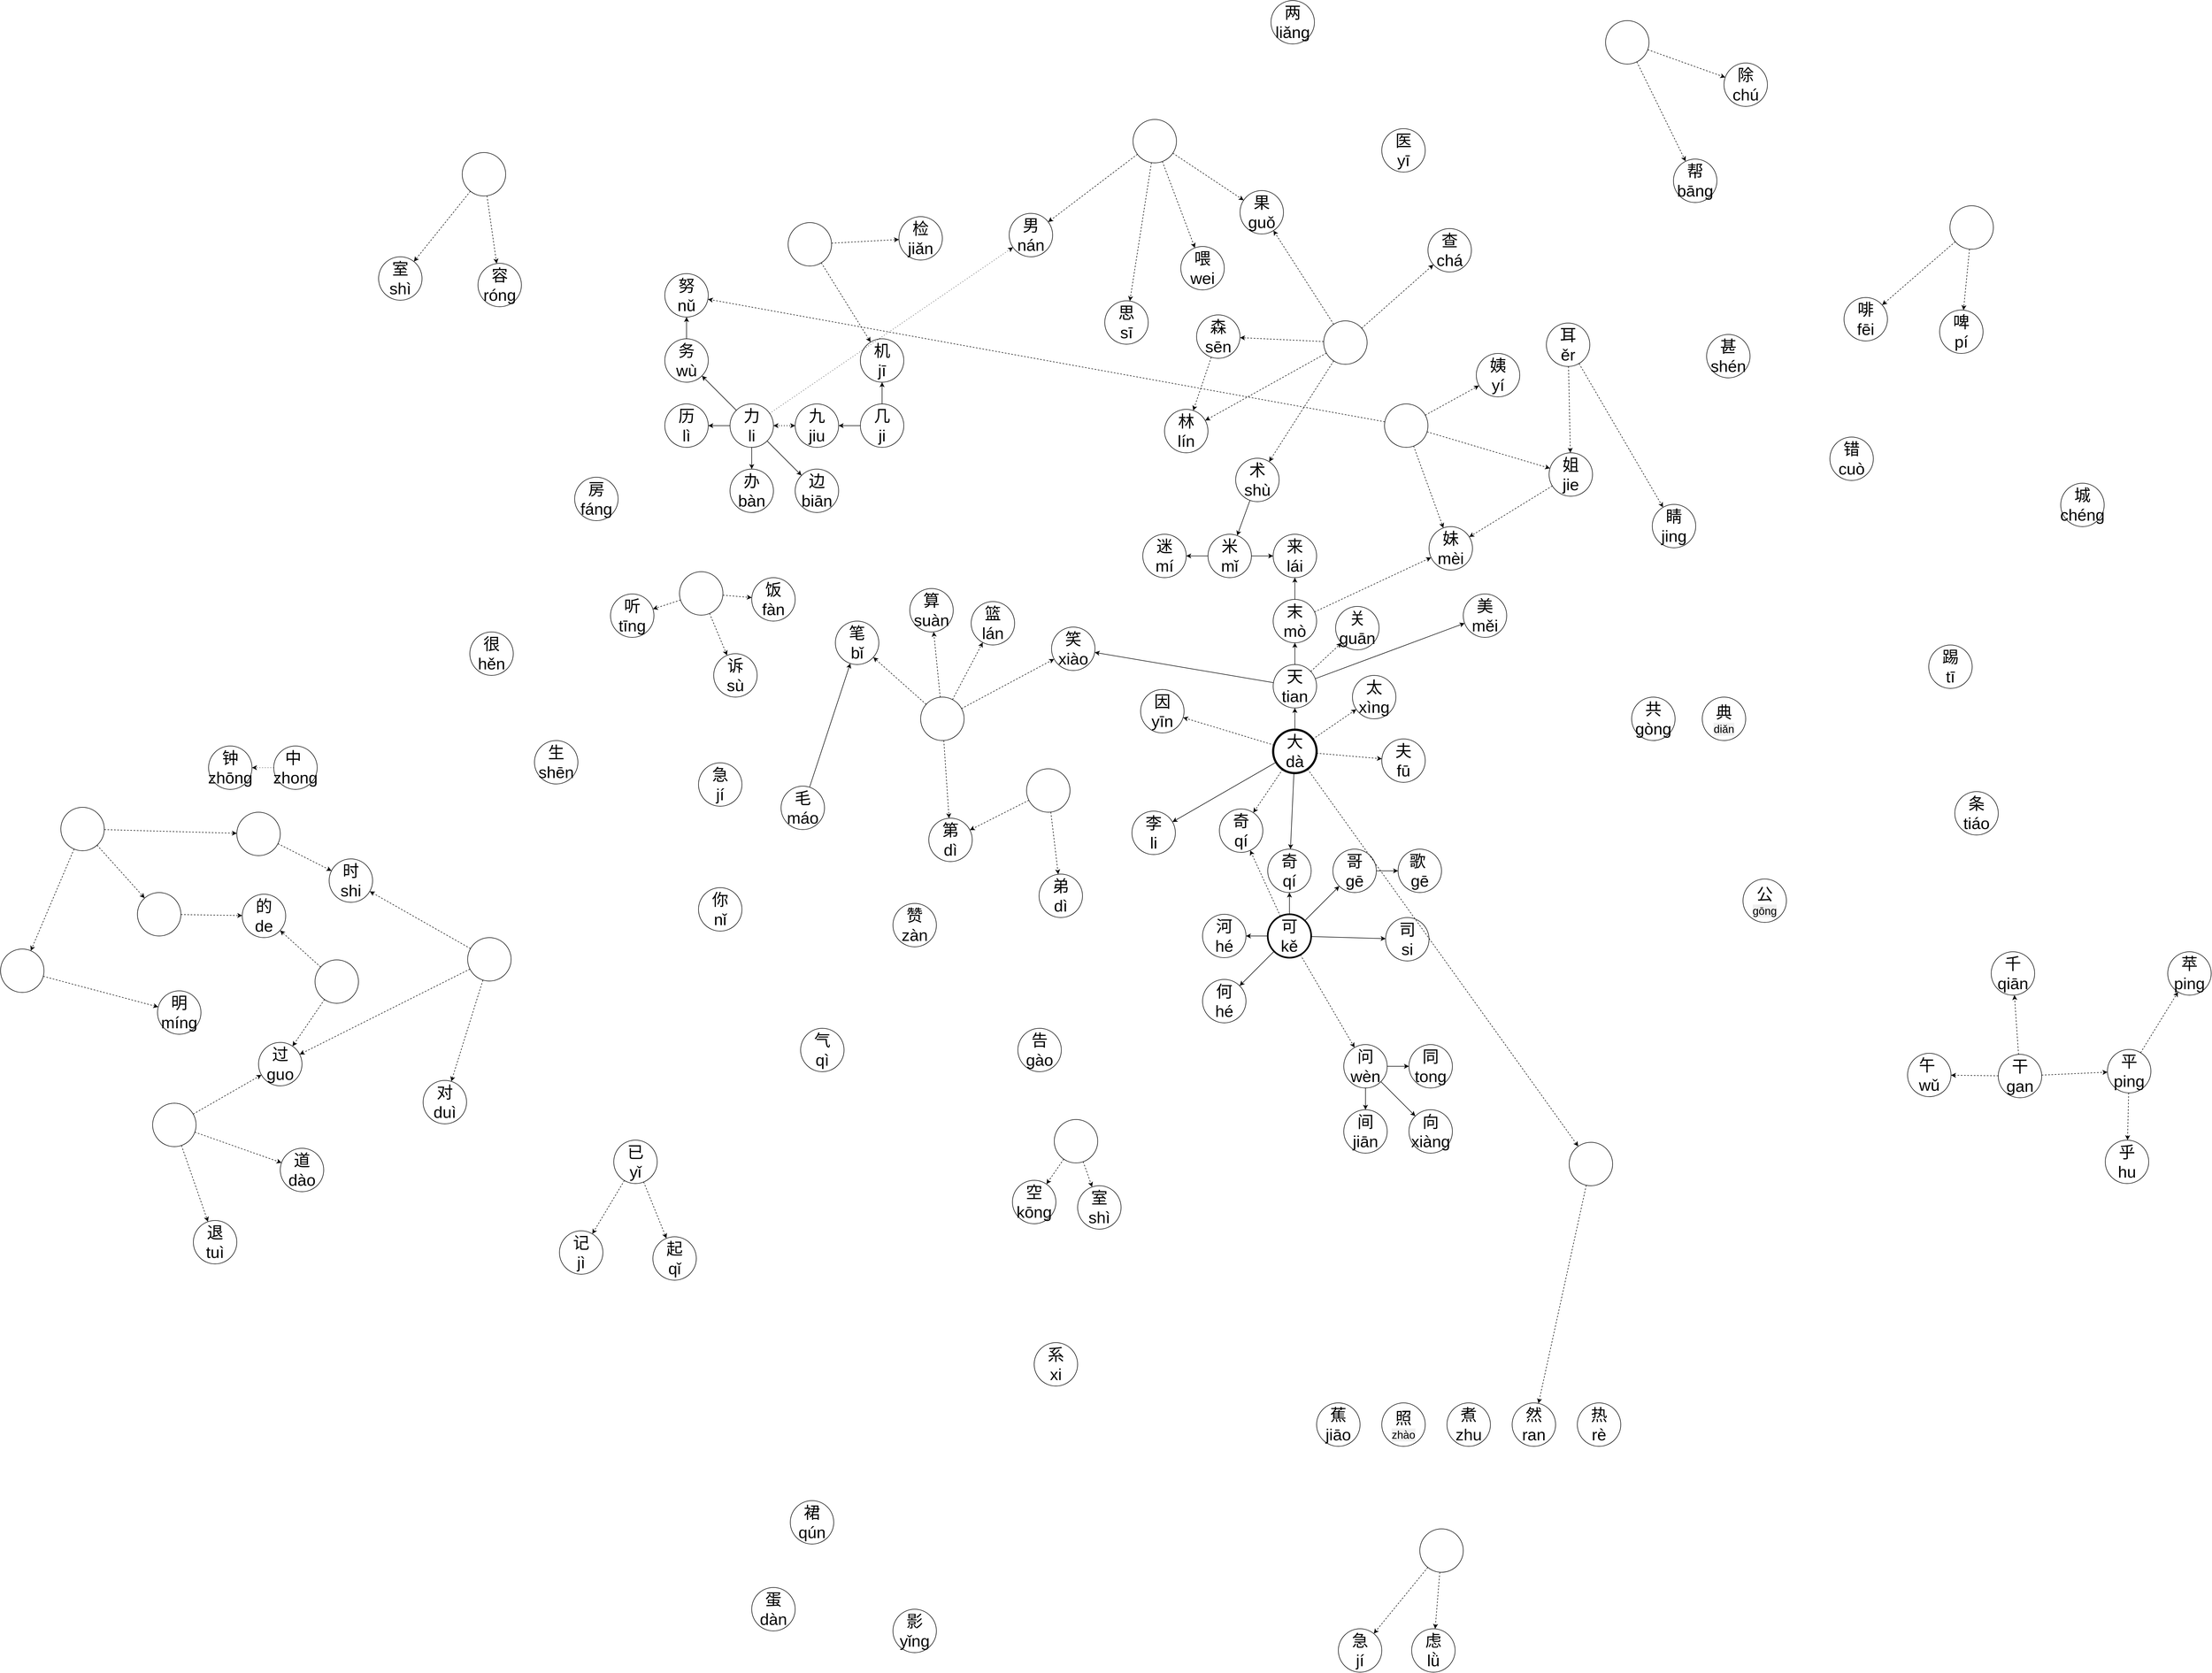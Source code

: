 <mxfile version="20.8.6" type="github">
  <diagram id="F-IUvrx85NzoD5_RwqBv" name="Page-1">
    <mxGraphModel dx="3674" dy="1206" grid="0" gridSize="10" guides="1" tooltips="1" connect="1" arrows="1" fold="1" page="0" pageScale="1" pageWidth="827" pageHeight="1169" math="0" shadow="0">
      <root>
        <mxCell id="0" />
        <mxCell id="1" parent="0" />
        <mxCell id="mKTvR8pmu5cjYQChR0XM-97" style="edgeStyle=none;rounded=0;orthogonalLoop=1;jettySize=auto;html=1;dashed=1;fontSize=30;" parent="1" source="84IIdlpKc7K4JWj6J7rB-31" target="mKTvR8pmu5cjYQChR0XM-95" edge="1">
          <mxGeometry relative="1" as="geometry" />
        </mxCell>
        <mxCell id="84IIdlpKc7K4JWj6J7rB-73" style="edgeStyle=none;rounded=0;orthogonalLoop=1;jettySize=auto;html=1;fontFamily=Helvetica;fontSize=30;fontColor=default;dashed=1;dashPattern=1 4;" parent="1" source="84IIdlpKc7K4JWj6J7rB-72" target="84IIdlpKc7K4JWj6J7rB-71" edge="1">
          <mxGeometry relative="1" as="geometry" />
        </mxCell>
        <mxCell id="84IIdlpKc7K4JWj6J7rB-1" value="&lt;div style=&quot;font-size: 30px;&quot;&gt;&lt;font style=&quot;font-size: 30px;&quot;&gt;思&lt;/font&gt;&lt;/div&gt;&lt;div style=&quot;font-size: 30px;&quot;&gt;sī&lt;/div&gt;" style="ellipse;whiteSpace=wrap;html=1;aspect=fixed;" parent="1" vertex="1">
          <mxGeometry x="730" y="250" width="80" height="80" as="geometry" />
        </mxCell>
        <mxCell id="84IIdlpKc7K4JWj6J7rB-5" value="李&lt;br&gt;li" style="ellipse;whiteSpace=wrap;html=1;aspect=fixed;rounded=0;fontFamily=Helvetica;fontSize=30;fontColor=default;fillColor=none;gradientColor=none;" parent="1" vertex="1">
          <mxGeometry x="780" y="1190" width="80" height="80" as="geometry" />
        </mxCell>
        <mxCell id="84IIdlpKc7K4JWj6J7rB-6" value="迷&lt;br&gt;mí" style="ellipse;whiteSpace=wrap;html=1;aspect=fixed;rounded=0;fontFamily=Helvetica;fontSize=30;fontColor=default;fillColor=none;gradientColor=none;" parent="1" vertex="1">
          <mxGeometry x="800" y="680" width="80" height="80" as="geometry" />
        </mxCell>
        <mxCell id="84IIdlpKc7K4JWj6J7rB-11" style="edgeStyle=orthogonalEdgeStyle;rounded=0;orthogonalLoop=1;jettySize=auto;html=1;fontFamily=Helvetica;fontSize=30;fontColor=default;" parent="1" source="84IIdlpKc7K4JWj6J7rB-7" target="84IIdlpKc7K4JWj6J7rB-8" edge="1">
          <mxGeometry relative="1" as="geometry" />
        </mxCell>
        <mxCell id="84IIdlpKc7K4JWj6J7rB-40" style="edgeStyle=none;rounded=0;orthogonalLoop=1;jettySize=auto;html=1;fontFamily=Helvetica;fontSize=30;fontColor=default;" parent="1" source="84IIdlpKc7K4JWj6J7rB-7" target="84IIdlpKc7K4JWj6J7rB-39" edge="1">
          <mxGeometry relative="1" as="geometry" />
        </mxCell>
        <mxCell id="84IIdlpKc7K4JWj6J7rB-63" style="edgeStyle=none;rounded=0;orthogonalLoop=1;jettySize=auto;html=1;fontFamily=Helvetica;fontSize=30;fontColor=default;" parent="1" source="84IIdlpKc7K4JWj6J7rB-7" target="84IIdlpKc7K4JWj6J7rB-62" edge="1">
          <mxGeometry relative="1" as="geometry" />
        </mxCell>
        <mxCell id="mKTvR8pmu5cjYQChR0XM-32" style="edgeStyle=none;rounded=0;orthogonalLoop=1;jettySize=auto;html=1;dashed=1;fontSize=30;" parent="1" source="84IIdlpKc7K4JWj6J7rB-7" target="mKTvR8pmu5cjYQChR0XM-31" edge="1">
          <mxGeometry relative="1" as="geometry" />
        </mxCell>
        <mxCell id="84IIdlpKc7K4JWj6J7rB-7" value="天 tian" style="ellipse;whiteSpace=wrap;html=1;aspect=fixed;rounded=0;fontFamily=Helvetica;fontSize=30;fontColor=default;fillColor=none;gradientColor=none;" parent="1" vertex="1">
          <mxGeometry x="1040" y="920" width="80" height="80" as="geometry" />
        </mxCell>
        <mxCell id="84IIdlpKc7K4JWj6J7rB-10" style="edgeStyle=orthogonalEdgeStyle;rounded=0;orthogonalLoop=1;jettySize=auto;html=1;fontFamily=Helvetica;fontSize=30;fontColor=default;" parent="1" source="84IIdlpKc7K4JWj6J7rB-8" target="84IIdlpKc7K4JWj6J7rB-9" edge="1">
          <mxGeometry relative="1" as="geometry" />
        </mxCell>
        <mxCell id="mKTvR8pmu5cjYQChR0XM-13" style="rounded=0;orthogonalLoop=1;jettySize=auto;html=1;fontSize=30;dashed=1;" parent="1" source="84IIdlpKc7K4JWj6J7rB-8" target="mKTvR8pmu5cjYQChR0XM-12" edge="1">
          <mxGeometry relative="1" as="geometry" />
        </mxCell>
        <mxCell id="84IIdlpKc7K4JWj6J7rB-8" value="末 mò" style="ellipse;whiteSpace=wrap;html=1;aspect=fixed;rounded=0;fontFamily=Helvetica;fontSize=30;fontColor=default;fillColor=none;gradientColor=none;" parent="1" vertex="1">
          <mxGeometry x="1040" y="800" width="80" height="80" as="geometry" />
        </mxCell>
        <mxCell id="84IIdlpKc7K4JWj6J7rB-9" value="来&lt;br&gt;lái" style="ellipse;whiteSpace=wrap;html=1;aspect=fixed;rounded=0;fontFamily=Helvetica;fontSize=30;fontColor=default;fillColor=none;gradientColor=none;" parent="1" vertex="1">
          <mxGeometry x="1040" y="680" width="80" height="80" as="geometry" />
        </mxCell>
        <mxCell id="84IIdlpKc7K4JWj6J7rB-13" style="edgeStyle=orthogonalEdgeStyle;rounded=0;orthogonalLoop=1;jettySize=auto;html=1;fontFamily=Helvetica;fontSize=30;fontColor=default;" parent="1" source="84IIdlpKc7K4JWj6J7rB-12" target="84IIdlpKc7K4JWj6J7rB-9" edge="1">
          <mxGeometry relative="1" as="geometry" />
        </mxCell>
        <mxCell id="84IIdlpKc7K4JWj6J7rB-14" style="edgeStyle=orthogonalEdgeStyle;rounded=0;orthogonalLoop=1;jettySize=auto;html=1;fontFamily=Helvetica;fontSize=30;fontColor=default;" parent="1" source="84IIdlpKc7K4JWj6J7rB-12" target="84IIdlpKc7K4JWj6J7rB-6" edge="1">
          <mxGeometry relative="1" as="geometry" />
        </mxCell>
        <mxCell id="84IIdlpKc7K4JWj6J7rB-12" value="米&lt;br&gt;mǐ" style="ellipse;whiteSpace=wrap;html=1;aspect=fixed;rounded=0;fontFamily=Helvetica;fontSize=30;fontColor=default;fillColor=none;gradientColor=none;" parent="1" vertex="1">
          <mxGeometry x="920" y="680" width="80" height="80" as="geometry" />
        </mxCell>
        <mxCell id="84IIdlpKc7K4JWj6J7rB-15" value="&lt;div&gt;篮&lt;/div&gt;&lt;div&gt;lán&lt;/div&gt;" style="ellipse;whiteSpace=wrap;html=1;rounded=0;fontFamily=Helvetica;fontSize=30;fontColor=default;fillColor=none;gradientColor=none;" parent="1" vertex="1">
          <mxGeometry x="484" y="804" width="80" height="80" as="geometry" />
        </mxCell>
        <mxCell id="84IIdlpKc7K4JWj6J7rB-16" value="&lt;div&gt;急&lt;/div&gt;&lt;div&gt;jí&lt;/div&gt;" style="ellipse;whiteSpace=wrap;html=1;rounded=0;fontFamily=Helvetica;fontSize=30;fontColor=default;fillColor=none;gradientColor=none;" parent="1" vertex="1">
          <mxGeometry x="-18" y="1101" width="80" height="80" as="geometry" />
        </mxCell>
        <mxCell id="84IIdlpKc7K4JWj6J7rB-32" style="edgeStyle=none;rounded=0;orthogonalLoop=1;jettySize=auto;html=1;fontFamily=Helvetica;fontSize=30;fontColor=default;" parent="1" source="84IIdlpKc7K4JWj6J7rB-31" target="84IIdlpKc7K4JWj6J7rB-29" edge="1">
          <mxGeometry relative="1" as="geometry" />
        </mxCell>
        <mxCell id="84IIdlpKc7K4JWj6J7rB-33" style="edgeStyle=none;rounded=0;orthogonalLoop=1;jettySize=auto;html=1;fontFamily=Helvetica;fontSize=30;fontColor=default;" parent="1" source="84IIdlpKc7K4JWj6J7rB-31" target="84IIdlpKc7K4JWj6J7rB-5" edge="1">
          <mxGeometry relative="1" as="geometry" />
        </mxCell>
        <mxCell id="84IIdlpKc7K4JWj6J7rB-35" style="edgeStyle=none;rounded=0;orthogonalLoop=1;jettySize=auto;html=1;fontFamily=Helvetica;fontSize=30;fontColor=default;dashed=1;" parent="1" source="84IIdlpKc7K4JWj6J7rB-31" target="84IIdlpKc7K4JWj6J7rB-34" edge="1">
          <mxGeometry relative="1" as="geometry" />
        </mxCell>
        <mxCell id="84IIdlpKc7K4JWj6J7rB-36" style="edgeStyle=none;rounded=0;orthogonalLoop=1;jettySize=auto;html=1;fontFamily=Helvetica;fontSize=30;fontColor=default;" parent="1" source="84IIdlpKc7K4JWj6J7rB-31" target="84IIdlpKc7K4JWj6J7rB-7" edge="1">
          <mxGeometry relative="1" as="geometry" />
        </mxCell>
        <mxCell id="mKTvR8pmu5cjYQChR0XM-21" style="edgeStyle=none;rounded=0;orthogonalLoop=1;jettySize=auto;html=1;dashed=1;fontSize=30;" parent="1" source="84IIdlpKc7K4JWj6J7rB-31" target="mKTvR8pmu5cjYQChR0XM-20" edge="1">
          <mxGeometry relative="1" as="geometry" />
        </mxCell>
        <mxCell id="mKTvR8pmu5cjYQChR0XM-80" style="edgeStyle=none;rounded=0;orthogonalLoop=1;jettySize=auto;html=1;dashed=1;fontSize=30;" parent="1" source="84IIdlpKc7K4JWj6J7rB-31" target="mKTvR8pmu5cjYQChR0XM-79" edge="1">
          <mxGeometry relative="1" as="geometry" />
        </mxCell>
        <mxCell id="onzb-EwhSv7FmHBjpTzZ-66" style="edgeStyle=none;rounded=0;orthogonalLoop=1;jettySize=auto;html=1;dashed=1;fontSize=30;" edge="1" parent="1" source="84IIdlpKc7K4JWj6J7rB-31" target="onzb-EwhSv7FmHBjpTzZ-65">
          <mxGeometry relative="1" as="geometry" />
        </mxCell>
        <mxCell id="84IIdlpKc7K4JWj6J7rB-31" value="大&lt;br&gt;dà" style="ellipse;whiteSpace=wrap;html=1;rounded=0;fontFamily=Helvetica;fontSize=30;fontColor=default;fillColor=none;gradientColor=none;strokeWidth=4;" parent="1" vertex="1">
          <mxGeometry x="1040" y="1040" width="80" height="80" as="geometry" />
        </mxCell>
        <mxCell id="84IIdlpKc7K4JWj6J7rB-34" value="夫&lt;br&gt;fū" style="ellipse;whiteSpace=wrap;html=1;rounded=0;fontFamily=Helvetica;fontSize=30;fontColor=default;fillColor=none;gradientColor=none;" parent="1" vertex="1">
          <mxGeometry x="1240" y="1057" width="80" height="80" as="geometry" />
        </mxCell>
        <mxCell id="84IIdlpKc7K4JWj6J7rB-38" style="edgeStyle=none;rounded=0;orthogonalLoop=1;jettySize=auto;html=1;fontFamily=Helvetica;fontSize=30;fontColor=default;" parent="1" source="84IIdlpKc7K4JWj6J7rB-37" target="84IIdlpKc7K4JWj6J7rB-12" edge="1">
          <mxGeometry relative="1" as="geometry" />
        </mxCell>
        <mxCell id="84IIdlpKc7K4JWj6J7rB-37" value="术&lt;br&gt;shù" style="ellipse;whiteSpace=wrap;html=1;rounded=0;fontFamily=Helvetica;fontSize=30;fontColor=default;fillColor=none;gradientColor=none;" parent="1" vertex="1">
          <mxGeometry x="971" y="540" width="80" height="80" as="geometry" />
        </mxCell>
        <mxCell id="84IIdlpKc7K4JWj6J7rB-39" value="美&lt;br&gt;měi" style="ellipse;whiteSpace=wrap;html=1;rounded=0;fontFamily=Helvetica;fontSize=30;fontColor=default;fillColor=none;gradientColor=none;" parent="1" vertex="1">
          <mxGeometry x="1390" y="790" width="80" height="80" as="geometry" />
        </mxCell>
        <mxCell id="84IIdlpKc7K4JWj6J7rB-42" value="赞&lt;br&gt;zàn" style="ellipse;whiteSpace=wrap;html=1;rounded=0;fontFamily=Helvetica;fontSize=30;fontColor=default;fillColor=none;gradientColor=none;" parent="1" vertex="1">
          <mxGeometry x="340" y="1360" width="80" height="80" as="geometry" />
        </mxCell>
        <mxCell id="84IIdlpKc7K4JWj6J7rB-43" value="告&lt;br&gt;gào" style="ellipse;whiteSpace=wrap;html=1;rounded=0;fontFamily=Helvetica;fontSize=30;fontColor=default;fillColor=none;gradientColor=none;" parent="1" vertex="1">
          <mxGeometry x="570" y="1590" width="80" height="80" as="geometry" />
        </mxCell>
        <mxCell id="84IIdlpKc7K4JWj6J7rB-45" value="&lt;div&gt;室&lt;/div&gt;&lt;div&gt;shì&lt;/div&gt;" style="ellipse;whiteSpace=wrap;html=1;rounded=0;fontFamily=Helvetica;fontSize=30;fontColor=default;fillColor=none;gradientColor=none;" parent="1" vertex="1">
          <mxGeometry x="680" y="1880" width="80" height="80" as="geometry" />
        </mxCell>
        <mxCell id="84IIdlpKc7K4JWj6J7rB-18" value="&lt;div&gt;哥&lt;/div&gt;&lt;div&gt;gē&lt;/div&gt;" style="ellipse;whiteSpace=wrap;html=1;rounded=0;fontFamily=Helvetica;fontSize=30;fontColor=default;fillColor=none;gradientColor=none;" parent="1" vertex="1">
          <mxGeometry x="1150" y="1260" width="80" height="80" as="geometry" />
        </mxCell>
        <mxCell id="84IIdlpKc7K4JWj6J7rB-21" style="edgeStyle=orthogonalEdgeStyle;rounded=0;orthogonalLoop=1;jettySize=auto;html=1;fontFamily=Helvetica;fontSize=30;fontColor=default;" parent="1" source="84IIdlpKc7K4JWj6J7rB-18" target="84IIdlpKc7K4JWj6J7rB-20" edge="1">
          <mxGeometry relative="1" as="geometry" />
        </mxCell>
        <mxCell id="84IIdlpKc7K4JWj6J7rB-24" style="rounded=0;orthogonalLoop=1;jettySize=auto;html=1;fontFamily=Helvetica;fontSize=30;fontColor=default;" parent="1" source="84IIdlpKc7K4JWj6J7rB-23" target="84IIdlpKc7K4JWj6J7rB-18" edge="1">
          <mxGeometry relative="1" as="geometry" />
        </mxCell>
        <mxCell id="mKTvR8pmu5cjYQChR0XM-86" style="edgeStyle=none;rounded=0;orthogonalLoop=1;jettySize=auto;html=1;dashed=1;fontSize=30;" parent="1" source="84IIdlpKc7K4JWj6J7rB-23" target="mKTvR8pmu5cjYQChR0XM-79" edge="1">
          <mxGeometry relative="1" as="geometry" />
        </mxCell>
        <mxCell id="mKTvR8pmu5cjYQChR0XM-87" style="edgeStyle=none;rounded=0;orthogonalLoop=1;jettySize=auto;html=1;dashed=1;fontSize=30;" parent="1" source="84IIdlpKc7K4JWj6J7rB-23" target="84IIdlpKc7K4JWj6J7rB-46" edge="1">
          <mxGeometry relative="1" as="geometry" />
        </mxCell>
        <mxCell id="84IIdlpKc7K4JWj6J7rB-23" value="可&lt;br&gt;kě" style="ellipse;whiteSpace=wrap;html=1;rounded=0;fontFamily=Helvetica;fontSize=30;fontColor=default;fillColor=none;gradientColor=none;fontStyle=0;strokeWidth=3;perimeterSpacing=0;" parent="1" vertex="1">
          <mxGeometry x="1030" y="1380" width="80" height="80" as="geometry" />
        </mxCell>
        <mxCell id="84IIdlpKc7K4JWj6J7rB-25" value="河&lt;br&gt;hé" style="ellipse;whiteSpace=wrap;html=1;rounded=0;fontFamily=Helvetica;fontSize=30;fontColor=default;fillColor=none;gradientColor=none;" parent="1" vertex="1">
          <mxGeometry x="910" y="1380" width="80" height="80" as="geometry" />
        </mxCell>
        <mxCell id="84IIdlpKc7K4JWj6J7rB-26" style="edgeStyle=orthogonalEdgeStyle;rounded=0;orthogonalLoop=1;jettySize=auto;html=1;fontFamily=Helvetica;fontSize=30;fontColor=default;" parent="1" source="84IIdlpKc7K4JWj6J7rB-23" target="84IIdlpKc7K4JWj6J7rB-25" edge="1">
          <mxGeometry relative="1" as="geometry" />
        </mxCell>
        <mxCell id="84IIdlpKc7K4JWj6J7rB-27" value="司&lt;br&gt;si" style="ellipse;whiteSpace=wrap;html=1;rounded=0;fontFamily=Helvetica;fontSize=30;fontColor=default;fillColor=none;gradientColor=none;" parent="1" vertex="1">
          <mxGeometry x="1247" y="1386" width="80" height="80" as="geometry" />
        </mxCell>
        <mxCell id="84IIdlpKc7K4JWj6J7rB-28" style="rounded=0;orthogonalLoop=1;jettySize=auto;html=1;fontFamily=Helvetica;fontSize=30;fontColor=default;" parent="1" source="84IIdlpKc7K4JWj6J7rB-23" target="84IIdlpKc7K4JWj6J7rB-27" edge="1">
          <mxGeometry relative="1" as="geometry" />
        </mxCell>
        <mxCell id="84IIdlpKc7K4JWj6J7rB-29" value="奇&lt;br&gt;qí" style="ellipse;whiteSpace=wrap;html=1;rounded=0;fontFamily=Helvetica;fontSize=30;fontColor=default;fillColor=none;gradientColor=none;" parent="1" vertex="1">
          <mxGeometry x="1030" y="1260" width="80" height="80" as="geometry" />
        </mxCell>
        <mxCell id="84IIdlpKc7K4JWj6J7rB-30" style="edgeStyle=none;rounded=0;orthogonalLoop=1;jettySize=auto;html=1;fontFamily=Helvetica;fontSize=30;fontColor=default;" parent="1" source="84IIdlpKc7K4JWj6J7rB-23" target="84IIdlpKc7K4JWj6J7rB-29" edge="1">
          <mxGeometry relative="1" as="geometry" />
        </mxCell>
        <mxCell id="84IIdlpKc7K4JWj6J7rB-48" value="何&lt;br&gt;hé" style="ellipse;whiteSpace=wrap;html=1;rounded=0;fontFamily=Helvetica;fontSize=30;fontColor=default;fillColor=none;gradientColor=none;" parent="1" vertex="1">
          <mxGeometry x="910" y="1500" width="80" height="80" as="geometry" />
        </mxCell>
        <mxCell id="84IIdlpKc7K4JWj6J7rB-55" style="edgeStyle=none;rounded=0;orthogonalLoop=1;jettySize=auto;html=1;fontFamily=Helvetica;fontSize=30;fontColor=default;" parent="1" source="84IIdlpKc7K4JWj6J7rB-23" target="84IIdlpKc7K4JWj6J7rB-48" edge="1">
          <mxGeometry relative="1" as="geometry" />
        </mxCell>
        <mxCell id="84IIdlpKc7K4JWj6J7rB-53" style="edgeStyle=none;rounded=0;orthogonalLoop=1;jettySize=auto;html=1;fontFamily=Helvetica;fontSize=30;fontColor=default;" parent="1" source="84IIdlpKc7K4JWj6J7rB-46" target="84IIdlpKc7K4JWj6J7rB-49" edge="1">
          <mxGeometry relative="1" as="geometry" />
        </mxCell>
        <mxCell id="84IIdlpKc7K4JWj6J7rB-50" value="间 jiān" style="ellipse;whiteSpace=wrap;html=1;rounded=0;fontFamily=Helvetica;fontSize=30;fontColor=default;fillColor=none;gradientColor=none;" parent="1" vertex="1">
          <mxGeometry x="1170" y="1740" width="80" height="80" as="geometry" />
        </mxCell>
        <mxCell id="84IIdlpKc7K4JWj6J7rB-51" style="edgeStyle=none;rounded=0;orthogonalLoop=1;jettySize=auto;html=1;fontFamily=Helvetica;fontSize=30;fontColor=default;" parent="1" source="84IIdlpKc7K4JWj6J7rB-46" target="84IIdlpKc7K4JWj6J7rB-50" edge="1">
          <mxGeometry relative="1" as="geometry" />
        </mxCell>
        <mxCell id="84IIdlpKc7K4JWj6J7rB-47" value="向xiàng" style="ellipse;whiteSpace=wrap;html=1;rounded=0;fontFamily=Helvetica;fontSize=30;fontColor=default;fillColor=none;gradientColor=none;" parent="1" vertex="1">
          <mxGeometry x="1290" y="1740" width="80" height="80" as="geometry" />
        </mxCell>
        <mxCell id="84IIdlpKc7K4JWj6J7rB-58" style="edgeStyle=none;rounded=0;orthogonalLoop=1;jettySize=auto;html=1;fontFamily=Helvetica;fontSize=30;fontColor=default;" parent="1" source="84IIdlpKc7K4JWj6J7rB-46" target="84IIdlpKc7K4JWj6J7rB-47" edge="1">
          <mxGeometry relative="1" as="geometry" />
        </mxCell>
        <mxCell id="84IIdlpKc7K4JWj6J7rB-46" value="&lt;div&gt;问&lt;/div&gt;&lt;div&gt;wèn&lt;/div&gt;" style="ellipse;whiteSpace=wrap;html=1;rounded=0;fontFamily=Helvetica;fontSize=30;fontColor=default;fillColor=none;gradientColor=none;" parent="1" vertex="1">
          <mxGeometry x="1170" y="1620" width="80" height="80" as="geometry" />
        </mxCell>
        <mxCell id="84IIdlpKc7K4JWj6J7rB-49" value="同 tong" style="ellipse;whiteSpace=wrap;html=1;rounded=0;fontFamily=Helvetica;fontSize=30;fontColor=default;fillColor=none;gradientColor=none;" parent="1" vertex="1">
          <mxGeometry x="1290" y="1620" width="80" height="80" as="geometry" />
        </mxCell>
        <mxCell id="84IIdlpKc7K4JWj6J7rB-59" value="&lt;div&gt;空&lt;/div&gt;&lt;div&gt;kōng&lt;/div&gt;" style="ellipse;whiteSpace=wrap;html=1;rounded=0;fontFamily=Helvetica;fontSize=30;fontColor=default;fillColor=none;gradientColor=none;" parent="1" vertex="1">
          <mxGeometry x="560" y="1870" width="80" height="80" as="geometry" />
        </mxCell>
        <mxCell id="84IIdlpKc7K4JWj6J7rB-60" value="生&lt;br&gt;shēn" style="ellipse;whiteSpace=wrap;html=1;rounded=0;fontFamily=Helvetica;fontSize=30;fontColor=default;fillColor=none;gradientColor=none;" parent="1" vertex="1">
          <mxGeometry x="-320" y="1060" width="80" height="80" as="geometry" />
        </mxCell>
        <mxCell id="84IIdlpKc7K4JWj6J7rB-61" value="气&lt;br&gt;qì" style="ellipse;whiteSpace=wrap;html=1;rounded=0;fontFamily=Helvetica;fontSize=30;fontColor=default;fillColor=none;gradientColor=none;" parent="1" vertex="1">
          <mxGeometry x="170" y="1590" width="80" height="80" as="geometry" />
        </mxCell>
        <mxCell id="84IIdlpKc7K4JWj6J7rB-62" value="笑&lt;br&gt;xiào" style="ellipse;whiteSpace=wrap;html=1;rounded=0;fontFamily=Helvetica;fontSize=30;fontColor=default;fillColor=none;gradientColor=none;" parent="1" vertex="1">
          <mxGeometry x="632" y="851" width="80" height="80" as="geometry" />
        </mxCell>
        <mxCell id="84IIdlpKc7K4JWj6J7rB-64" value="诉&lt;br&gt;sù" style="ellipse;whiteSpace=wrap;html=1;rounded=0;fontFamily=Helvetica;fontSize=30;fontColor=default;fillColor=none;gradientColor=none;" parent="1" vertex="1">
          <mxGeometry x="10" y="900" width="80" height="80" as="geometry" />
        </mxCell>
        <mxCell id="84IIdlpKc7K4JWj6J7rB-65" value="饭&lt;br&gt;fàn" style="ellipse;whiteSpace=wrap;html=1;rounded=0;fontFamily=Helvetica;fontSize=30;fontColor=default;fillColor=none;gradientColor=none;" parent="1" vertex="1">
          <mxGeometry x="80" y="760" width="80" height="80" as="geometry" />
        </mxCell>
        <mxCell id="84IIdlpKc7K4JWj6J7rB-66" value="听&lt;br&gt;tīng" style="ellipse;whiteSpace=wrap;html=1;rounded=0;fontFamily=Helvetica;fontSize=30;fontColor=default;fillColor=none;gradientColor=none;" parent="1" vertex="1">
          <mxGeometry x="-180" y="790" width="80" height="80" as="geometry" />
        </mxCell>
        <mxCell id="84IIdlpKc7K4JWj6J7rB-67" value="笔&lt;br&gt;bǐ" style="ellipse;whiteSpace=wrap;html=1;rounded=0;fontFamily=Helvetica;fontSize=30;fontColor=default;fillColor=none;gradientColor=none;" parent="1" vertex="1">
          <mxGeometry x="234" y="840" width="80" height="80" as="geometry" />
        </mxCell>
        <mxCell id="84IIdlpKc7K4JWj6J7rB-69" style="edgeStyle=none;rounded=0;orthogonalLoop=1;jettySize=auto;html=1;fontFamily=Helvetica;fontSize=30;fontColor=default;" parent="1" source="84IIdlpKc7K4JWj6J7rB-68" target="84IIdlpKc7K4JWj6J7rB-67" edge="1">
          <mxGeometry relative="1" as="geometry" />
        </mxCell>
        <mxCell id="84IIdlpKc7K4JWj6J7rB-68" value="毛 máo" style="ellipse;whiteSpace=wrap;html=1;rounded=0;fontFamily=Helvetica;fontSize=30;fontColor=default;fillColor=none;gradientColor=none;" parent="1" vertex="1">
          <mxGeometry x="134" y="1144" width="80" height="80" as="geometry" />
        </mxCell>
        <mxCell id="84IIdlpKc7K4JWj6J7rB-70" value="喂 wei" style="ellipse;whiteSpace=wrap;html=1;rounded=0;fontFamily=Helvetica;fontSize=30;fontColor=default;fillColor=none;gradientColor=none;" parent="1" vertex="1">
          <mxGeometry x="870" y="150" width="80" height="80" as="geometry" />
        </mxCell>
        <mxCell id="84IIdlpKc7K4JWj6J7rB-71" value="男 nán" style="ellipse;whiteSpace=wrap;html=1;rounded=0;fontFamily=Helvetica;fontSize=30;fontColor=default;fillColor=none;gradientColor=none;" parent="1" vertex="1">
          <mxGeometry x="554" y="89" width="80" height="80" as="geometry" />
        </mxCell>
        <mxCell id="84IIdlpKc7K4JWj6J7rB-78" style="edgeStyle=none;rounded=0;orthogonalLoop=1;jettySize=auto;html=1;fontFamily=Helvetica;fontSize=30;fontColor=default;" parent="1" source="84IIdlpKc7K4JWj6J7rB-72" target="84IIdlpKc7K4JWj6J7rB-77" edge="1">
          <mxGeometry relative="1" as="geometry" />
        </mxCell>
        <mxCell id="84IIdlpKc7K4JWj6J7rB-81" style="edgeStyle=none;rounded=0;orthogonalLoop=1;jettySize=auto;html=1;fontFamily=Helvetica;fontSize=30;fontColor=default;" parent="1" source="84IIdlpKc7K4JWj6J7rB-72" target="84IIdlpKc7K4JWj6J7rB-80" edge="1">
          <mxGeometry relative="1" as="geometry" />
        </mxCell>
        <mxCell id="84IIdlpKc7K4JWj6J7rB-84" style="edgeStyle=none;rounded=0;orthogonalLoop=1;jettySize=auto;html=1;entryX=0.5;entryY=0;entryDx=0;entryDy=0;fontFamily=Helvetica;fontSize=30;fontColor=default;" parent="1" source="84IIdlpKc7K4JWj6J7rB-72" target="84IIdlpKc7K4JWj6J7rB-82" edge="1">
          <mxGeometry relative="1" as="geometry" />
        </mxCell>
        <mxCell id="84IIdlpKc7K4JWj6J7rB-86" style="edgeStyle=none;rounded=0;orthogonalLoop=1;jettySize=auto;html=1;fontFamily=Helvetica;fontSize=30;fontColor=default;" parent="1" source="84IIdlpKc7K4JWj6J7rB-72" target="84IIdlpKc7K4JWj6J7rB-85" edge="1">
          <mxGeometry relative="1" as="geometry" />
        </mxCell>
        <mxCell id="84IIdlpKc7K4JWj6J7rB-92" style="edgeStyle=none;rounded=0;orthogonalLoop=1;jettySize=auto;html=1;dashed=1;dashPattern=1 4;fontFamily=Helvetica;fontSize=30;fontColor=default;" parent="1" source="84IIdlpKc7K4JWj6J7rB-72" target="84IIdlpKc7K4JWj6J7rB-88" edge="1">
          <mxGeometry relative="1" as="geometry" />
        </mxCell>
        <mxCell id="84IIdlpKc7K4JWj6J7rB-72" value="力&lt;br&gt;li" style="ellipse;whiteSpace=wrap;html=1;rounded=0;fontFamily=Helvetica;fontSize=30;fontColor=default;fillColor=none;gradientColor=none;" parent="1" vertex="1">
          <mxGeometry x="40" y="440" width="80" height="80" as="geometry" />
        </mxCell>
        <mxCell id="84IIdlpKc7K4JWj6J7rB-75" value="努&lt;br&gt;nǔ" style="ellipse;whiteSpace=wrap;html=1;rounded=0;fontFamily=Helvetica;fontSize=30;fontColor=default;fillColor=none;gradientColor=none;" parent="1" vertex="1">
          <mxGeometry x="-80" y="200" width="80" height="80" as="geometry" />
        </mxCell>
        <mxCell id="84IIdlpKc7K4JWj6J7rB-79" style="edgeStyle=none;rounded=0;orthogonalLoop=1;jettySize=auto;html=1;fontFamily=Helvetica;fontSize=30;fontColor=default;" parent="1" source="84IIdlpKc7K4JWj6J7rB-77" target="84IIdlpKc7K4JWj6J7rB-75" edge="1">
          <mxGeometry relative="1" as="geometry" />
        </mxCell>
        <mxCell id="84IIdlpKc7K4JWj6J7rB-77" value="务&lt;br&gt;wù" style="ellipse;whiteSpace=wrap;html=1;rounded=0;fontFamily=Helvetica;fontSize=30;fontColor=default;fillColor=none;gradientColor=none;" parent="1" vertex="1">
          <mxGeometry x="-80" y="320" width="80" height="80" as="geometry" />
        </mxCell>
        <mxCell id="84IIdlpKc7K4JWj6J7rB-80" value="历&lt;br&gt;lì" style="ellipse;whiteSpace=wrap;html=1;rounded=0;fontFamily=Helvetica;fontSize=30;fontColor=default;fillColor=none;gradientColor=none;" parent="1" vertex="1">
          <mxGeometry x="-80" y="440" width="80" height="80" as="geometry" />
        </mxCell>
        <mxCell id="84IIdlpKc7K4JWj6J7rB-82" value="办 bàn" style="ellipse;whiteSpace=wrap;html=1;rounded=0;fontFamily=Helvetica;fontSize=30;fontColor=default;fillColor=none;gradientColor=none;" parent="1" vertex="1">
          <mxGeometry x="40" y="560" width="80" height="80" as="geometry" />
        </mxCell>
        <mxCell id="84IIdlpKc7K4JWj6J7rB-85" value="边 biān" style="ellipse;whiteSpace=wrap;html=1;rounded=0;fontFamily=Helvetica;fontSize=30;fontColor=default;fillColor=none;gradientColor=none;" parent="1" vertex="1">
          <mxGeometry x="160" y="560" width="80" height="80" as="geometry" />
        </mxCell>
        <mxCell id="84IIdlpKc7K4JWj6J7rB-89" style="edgeStyle=none;rounded=0;orthogonalLoop=1;jettySize=auto;html=1;fontFamily=Helvetica;fontSize=30;fontColor=default;" parent="1" source="84IIdlpKc7K4JWj6J7rB-87" target="84IIdlpKc7K4JWj6J7rB-88" edge="1">
          <mxGeometry relative="1" as="geometry" />
        </mxCell>
        <mxCell id="84IIdlpKc7K4JWj6J7rB-91" style="edgeStyle=none;rounded=0;orthogonalLoop=1;jettySize=auto;html=1;fontFamily=Helvetica;fontSize=30;fontColor=default;" parent="1" source="84IIdlpKc7K4JWj6J7rB-87" target="84IIdlpKc7K4JWj6J7rB-90" edge="1">
          <mxGeometry relative="1" as="geometry" />
        </mxCell>
        <mxCell id="84IIdlpKc7K4JWj6J7rB-87" value="几&lt;br&gt;ji" style="ellipse;whiteSpace=wrap;html=1;rounded=0;fontFamily=Helvetica;fontSize=30;fontColor=default;fillColor=none;gradientColor=none;" parent="1" vertex="1">
          <mxGeometry x="280" y="440" width="80" height="80" as="geometry" />
        </mxCell>
        <mxCell id="84IIdlpKc7K4JWj6J7rB-93" style="edgeStyle=none;rounded=0;orthogonalLoop=1;jettySize=auto;html=1;dashed=1;dashPattern=1 4;fontFamily=Helvetica;fontSize=30;fontColor=default;" parent="1" source="84IIdlpKc7K4JWj6J7rB-88" target="84IIdlpKc7K4JWj6J7rB-72" edge="1">
          <mxGeometry relative="1" as="geometry" />
        </mxCell>
        <mxCell id="84IIdlpKc7K4JWj6J7rB-88" value="九&lt;br&gt;jiu" style="ellipse;whiteSpace=wrap;html=1;rounded=0;fontFamily=Helvetica;fontSize=30;fontColor=default;fillColor=none;gradientColor=none;" parent="1" vertex="1">
          <mxGeometry x="160" y="440" width="80" height="80" as="geometry" />
        </mxCell>
        <mxCell id="84IIdlpKc7K4JWj6J7rB-90" value="机&lt;br&gt;jī" style="ellipse;whiteSpace=wrap;html=1;rounded=0;fontFamily=Helvetica;fontSize=30;fontColor=default;fillColor=none;gradientColor=none;" parent="1" vertex="1">
          <mxGeometry x="280" y="320" width="80" height="80" as="geometry" />
        </mxCell>
        <mxCell id="84IIdlpKc7K4JWj6J7rB-96" style="edgeStyle=none;rounded=0;orthogonalLoop=1;jettySize=auto;html=1;dashed=1;dashPattern=1 4;fontFamily=Helvetica;fontSize=30;fontColor=default;" parent="1" source="84IIdlpKc7K4JWj6J7rB-94" target="84IIdlpKc7K4JWj6J7rB-95" edge="1">
          <mxGeometry relative="1" as="geometry" />
        </mxCell>
        <mxCell id="84IIdlpKc7K4JWj6J7rB-94" value="中&amp;nbsp; zhong" style="ellipse;whiteSpace=wrap;html=1;rounded=0;fontFamily=Helvetica;fontSize=30;fontColor=default;fillColor=none;gradientColor=none;" parent="1" vertex="1">
          <mxGeometry x="-800" y="1070" width="80" height="80" as="geometry" />
        </mxCell>
        <mxCell id="84IIdlpKc7K4JWj6J7rB-95" value="&lt;div&gt;钟&lt;/div&gt;&lt;div&gt;zhōng&lt;/div&gt;" style="ellipse;whiteSpace=wrap;html=1;rounded=0;fontFamily=Helvetica;fontSize=30;fontColor=default;fillColor=none;gradientColor=none;" parent="1" vertex="1">
          <mxGeometry x="-920" y="1070" width="80" height="80" as="geometry" />
        </mxCell>
        <mxCell id="mKTvR8pmu5cjYQChR0XM-17" style="edgeStyle=none;rounded=0;orthogonalLoop=1;jettySize=auto;html=1;dashed=1;fontSize=30;" parent="1" source="mKTvR8pmu5cjYQChR0XM-1" target="mKTvR8pmu5cjYQChR0XM-14" edge="1">
          <mxGeometry relative="1" as="geometry" />
        </mxCell>
        <mxCell id="mKTvR8pmu5cjYQChR0XM-27" style="edgeStyle=none;rounded=0;orthogonalLoop=1;jettySize=auto;html=1;dashed=1;fontSize=30;" parent="1" source="mKTvR8pmu5cjYQChR0XM-1" target="mKTvR8pmu5cjYQChR0XM-26" edge="1">
          <mxGeometry relative="1" as="geometry" />
        </mxCell>
        <mxCell id="mKTvR8pmu5cjYQChR0XM-1" value="&lt;div style=&quot;font-size: 30px;&quot;&gt;&lt;font style=&quot;font-size: 30px;&quot;&gt;耳&lt;/font&gt;&lt;/div&gt;&lt;div style=&quot;font-size: 30px;&quot;&gt;&lt;font style=&quot;font-size: 30px;&quot;&gt;ěr&lt;/font&gt;&lt;/div&gt;" style="ellipse;whiteSpace=wrap;html=1;aspect=fixed;" parent="1" vertex="1">
          <mxGeometry x="1543" y="291" width="80" height="80" as="geometry" />
        </mxCell>
        <mxCell id="mKTvR8pmu5cjYQChR0XM-2" value="&lt;div&gt;共&lt;/div&gt;&lt;div&gt;gòng&lt;/div&gt;" style="ellipse;whiteSpace=wrap;html=1;aspect=fixed;fontSize=30;" parent="1" vertex="1">
          <mxGeometry x="1700" y="980" width="80" height="80" as="geometry" />
        </mxCell>
        <mxCell id="mKTvR8pmu5cjYQChR0XM-3" value="典&lt;br style=&quot;box-sizing: content-box; font-family: arial; background-color: rgb(240, 240, 240);&quot;&gt;&lt;div style=&quot;box-sizing: content-box; font-size: 20px; font-family: arial; background-color: rgb(240, 240, 240);&quot; class=&quot;normal&quot;&gt;diǎn&lt;/div&gt;" style="ellipse;whiteSpace=wrap;html=1;aspect=fixed;fontSize=30;" parent="1" vertex="1">
          <mxGeometry x="1830" y="980" width="80" height="80" as="geometry" />
        </mxCell>
        <mxCell id="mKTvR8pmu5cjYQChR0XM-4" value="照&lt;br style=&quot;box-sizing: content-box; font-family: arial; background-color: rgb(240, 240, 240);&quot;&gt;&lt;div style=&quot;box-sizing: content-box; font-size: 20px; font-family: arial; background-color: rgb(240, 240, 240);&quot; class=&quot;normal&quot;&gt;zhào&lt;/div&gt;" style="ellipse;whiteSpace=wrap;html=1;aspect=fixed;fontSize=30;" parent="1" vertex="1">
          <mxGeometry x="1240" y="2280" width="80" height="80" as="geometry" />
        </mxCell>
        <mxCell id="mKTvR8pmu5cjYQChR0XM-5" value="热&lt;br&gt;rè" style="ellipse;whiteSpace=wrap;html=1;fontSize=30;" parent="1" vertex="1">
          <mxGeometry x="1600" y="2280" width="80" height="80" as="geometry" />
        </mxCell>
        <mxCell id="mKTvR8pmu5cjYQChR0XM-6" value="然 ran" style="ellipse;whiteSpace=wrap;html=1;fontSize=30;" parent="1" vertex="1">
          <mxGeometry x="1480" y="2280" width="80" height="80" as="geometry" />
        </mxCell>
        <mxCell id="mKTvR8pmu5cjYQChR0XM-7" value="煮 zhu" style="ellipse;whiteSpace=wrap;html=1;fontSize=30;" parent="1" vertex="1">
          <mxGeometry x="1360" y="2280" width="80" height="80" as="geometry" />
        </mxCell>
        <mxCell id="mKTvR8pmu5cjYQChR0XM-8" value="&lt;div&gt;蛋&lt;/div&gt;&lt;div&gt;dàn&lt;/div&gt;" style="ellipse;whiteSpace=wrap;html=1;fontSize=30;" parent="1" vertex="1">
          <mxGeometry x="80" y="2620" width="80" height="80" as="geometry" />
        </mxCell>
        <mxCell id="mKTvR8pmu5cjYQChR0XM-9" value="&lt;div&gt;影&lt;/div&gt;&lt;div&gt;yǐng&lt;/div&gt;" style="ellipse;whiteSpace=wrap;html=1;fontSize=30;" parent="1" vertex="1">
          <mxGeometry x="340" y="2660" width="80" height="80" as="geometry" />
        </mxCell>
        <mxCell id="mKTvR8pmu5cjYQChR0XM-10" value="&lt;div&gt;蕉&lt;/div&gt;&lt;div&gt;jiāo&lt;/div&gt;" style="ellipse;whiteSpace=wrap;html=1;fontSize=30;" parent="1" vertex="1">
          <mxGeometry x="1120" y="2280" width="80" height="80" as="geometry" />
        </mxCell>
        <mxCell id="mKTvR8pmu5cjYQChR0XM-12" value="&lt;div&gt;妹&lt;/div&gt;&lt;div&gt;mèi&lt;/div&gt;" style="ellipse;whiteSpace=wrap;html=1;fontSize=30;" parent="1" vertex="1">
          <mxGeometry x="1327" y="666" width="80" height="80" as="geometry" />
        </mxCell>
        <mxCell id="mKTvR8pmu5cjYQChR0XM-15" style="edgeStyle=none;rounded=0;orthogonalLoop=1;jettySize=auto;html=1;dashed=1;fontSize=30;" parent="1" source="mKTvR8pmu5cjYQChR0XM-14" target="mKTvR8pmu5cjYQChR0XM-12" edge="1">
          <mxGeometry relative="1" as="geometry" />
        </mxCell>
        <mxCell id="mKTvR8pmu5cjYQChR0XM-14" value="姐&lt;br&gt;jie" style="ellipse;whiteSpace=wrap;html=1;fontSize=30;" parent="1" vertex="1">
          <mxGeometry x="1548" y="530" width="80" height="80" as="geometry" />
        </mxCell>
        <mxCell id="mKTvR8pmu5cjYQChR0XM-18" value="&lt;div&gt;裙&lt;/div&gt;&lt;div&gt;qún&lt;/div&gt;" style="ellipse;whiteSpace=wrap;html=1;fontSize=30;" parent="1" vertex="1">
          <mxGeometry x="151" y="2460" width="80" height="80" as="geometry" />
        </mxCell>
        <mxCell id="mKTvR8pmu5cjYQChR0XM-19" value="&lt;div&gt;啡&lt;/div&gt;&lt;div&gt;fēi&lt;/div&gt;" style="ellipse;whiteSpace=wrap;html=1;fontSize=30;" parent="1" vertex="1">
          <mxGeometry x="2091" y="244" width="80" height="80" as="geometry" />
        </mxCell>
        <mxCell id="mKTvR8pmu5cjYQChR0XM-20" value="太&lt;br&gt;xìng" style="ellipse;whiteSpace=wrap;html=1;fontSize=30;" parent="1" vertex="1">
          <mxGeometry x="1186" y="940" width="80" height="80" as="geometry" />
        </mxCell>
        <mxCell id="mKTvR8pmu5cjYQChR0XM-22" value="你&lt;br&gt;nǐ" style="ellipse;whiteSpace=wrap;html=1;fontSize=30;" parent="1" vertex="1">
          <mxGeometry x="-18" y="1331" width="80" height="80" as="geometry" />
        </mxCell>
        <mxCell id="mKTvR8pmu5cjYQChR0XM-23" value="检&lt;br&gt;jiǎn" style="ellipse;whiteSpace=wrap;html=1;fontSize=30;" parent="1" vertex="1">
          <mxGeometry x="351" y="95" width="80" height="80" as="geometry" />
        </mxCell>
        <mxCell id="mKTvR8pmu5cjYQChR0XM-25" value="查&lt;br&gt;chá" style="ellipse;whiteSpace=wrap;html=1;fontSize=30;" parent="1" vertex="1">
          <mxGeometry x="1325" y="117" width="80" height="80" as="geometry" />
        </mxCell>
        <mxCell id="mKTvR8pmu5cjYQChR0XM-26" value="&lt;div&gt;睛&lt;/div&gt;&lt;div&gt;jing&lt;/div&gt;" style="ellipse;whiteSpace=wrap;html=1;fontSize=30;" parent="1" vertex="1">
          <mxGeometry x="1738" y="625" width="80" height="80" as="geometry" />
        </mxCell>
        <mxCell id="mKTvR8pmu5cjYQChR0XM-28" value="&lt;div&gt;帮&lt;/div&gt;&lt;div&gt;bāng&lt;/div&gt;" style="ellipse;whiteSpace=wrap;html=1;fontSize=30;" parent="1" vertex="1">
          <mxGeometry x="1777" y="-11" width="80" height="80" as="geometry" />
        </mxCell>
        <mxCell id="mKTvR8pmu5cjYQChR0XM-29" value="&lt;div&gt;两&lt;/div&gt;&lt;div&gt;liǎng&lt;/div&gt;" style="ellipse;whiteSpace=wrap;html=1;fontSize=30;" parent="1" vertex="1">
          <mxGeometry x="1036" y="-303" width="80" height="80" as="geometry" />
        </mxCell>
        <mxCell id="mKTvR8pmu5cjYQChR0XM-30" value="错&lt;br&gt;cuò" style="ellipse;whiteSpace=wrap;html=1;fontSize=30;" parent="1" vertex="1">
          <mxGeometry x="2065" y="501" width="80" height="80" as="geometry" />
        </mxCell>
        <mxCell id="mKTvR8pmu5cjYQChR0XM-31" value="关&lt;br&gt;guān" style="ellipse;whiteSpace=wrap;html=1;fontSize=30;" parent="1" vertex="1">
          <mxGeometry x="1155" y="813" width="80" height="80" as="geometry" />
        </mxCell>
        <mxCell id="mKTvR8pmu5cjYQChR0XM-33" value="系&lt;br&gt;xi" style="ellipse;whiteSpace=wrap;html=1;fontSize=30;" parent="1" vertex="1">
          <mxGeometry x="600" y="2169" width="80" height="80" as="geometry" />
        </mxCell>
        <mxCell id="mKTvR8pmu5cjYQChR0XM-34" value="&lt;div&gt;除&lt;/div&gt;&lt;div&gt;chú&lt;/div&gt;" style="ellipse;whiteSpace=wrap;html=1;fontSize=30;" parent="1" vertex="1">
          <mxGeometry x="1870" y="-188" width="80" height="80" as="geometry" />
        </mxCell>
        <mxCell id="mKTvR8pmu5cjYQChR0XM-36" style="edgeStyle=none;rounded=0;orthogonalLoop=1;jettySize=auto;html=1;dashed=1;fontSize=30;" parent="1" source="mKTvR8pmu5cjYQChR0XM-35" target="mKTvR8pmu5cjYQChR0XM-28" edge="1">
          <mxGeometry relative="1" as="geometry" />
        </mxCell>
        <mxCell id="mKTvR8pmu5cjYQChR0XM-37" style="edgeStyle=none;rounded=0;orthogonalLoop=1;jettySize=auto;html=1;dashed=1;fontSize=30;" parent="1" source="mKTvR8pmu5cjYQChR0XM-35" target="mKTvR8pmu5cjYQChR0XM-34" edge="1">
          <mxGeometry relative="1" as="geometry" />
        </mxCell>
        <mxCell id="mKTvR8pmu5cjYQChR0XM-35" value="" style="ellipse;whiteSpace=wrap;html=1;aspect=fixed;fontSize=30;" parent="1" vertex="1">
          <mxGeometry x="1652" y="-266" width="80" height="80" as="geometry" />
        </mxCell>
        <mxCell id="mKTvR8pmu5cjYQChR0XM-40" style="edgeStyle=none;rounded=0;orthogonalLoop=1;jettySize=auto;html=1;dashed=1;fontSize=30;" parent="1" source="mKTvR8pmu5cjYQChR0XM-39" target="mKTvR8pmu5cjYQChR0XM-23" edge="1">
          <mxGeometry relative="1" as="geometry" />
        </mxCell>
        <mxCell id="mKTvR8pmu5cjYQChR0XM-41" style="edgeStyle=none;rounded=0;orthogonalLoop=1;jettySize=auto;html=1;dashed=1;fontSize=30;" parent="1" source="mKTvR8pmu5cjYQChR0XM-39" target="84IIdlpKc7K4JWj6J7rB-90" edge="1">
          <mxGeometry relative="1" as="geometry" />
        </mxCell>
        <mxCell id="mKTvR8pmu5cjYQChR0XM-39" value="" style="ellipse;whiteSpace=wrap;html=1;fontSize=30;" parent="1" vertex="1">
          <mxGeometry x="147" y="106" width="80" height="80" as="geometry" />
        </mxCell>
        <mxCell id="mKTvR8pmu5cjYQChR0XM-42" value="明&lt;br&gt;míng" style="ellipse;whiteSpace=wrap;html=1;fontSize=30;" parent="1" vertex="1">
          <mxGeometry x="-1014" y="1521" width="80" height="80" as="geometry" />
        </mxCell>
        <mxCell id="mKTvR8pmu5cjYQChR0XM-44" value="很&lt;br&gt;hěn" style="ellipse;whiteSpace=wrap;html=1;fontSize=30;" parent="1" vertex="1">
          <mxGeometry x="-439" y="860" width="80" height="80" as="geometry" />
        </mxCell>
        <mxCell id="mKTvR8pmu5cjYQChR0XM-45" value="啤&lt;br&gt;pí" style="ellipse;whiteSpace=wrap;html=1;fontSize=30;" parent="1" vertex="1">
          <mxGeometry x="2267" y="267" width="80" height="80" as="geometry" />
        </mxCell>
        <mxCell id="mKTvR8pmu5cjYQChR0XM-47" style="edgeStyle=none;rounded=0;orthogonalLoop=1;jettySize=auto;html=1;dashed=1;fontSize=30;" parent="1" source="mKTvR8pmu5cjYQChR0XM-46" target="mKTvR8pmu5cjYQChR0XM-19" edge="1">
          <mxGeometry relative="1" as="geometry" />
        </mxCell>
        <mxCell id="mKTvR8pmu5cjYQChR0XM-48" style="edgeStyle=none;rounded=0;orthogonalLoop=1;jettySize=auto;html=1;dashed=1;fontSize=30;" parent="1" source="mKTvR8pmu5cjYQChR0XM-46" target="mKTvR8pmu5cjYQChR0XM-45" edge="1">
          <mxGeometry relative="1" as="geometry" />
        </mxCell>
        <mxCell id="mKTvR8pmu5cjYQChR0XM-46" value="" style="ellipse;whiteSpace=wrap;html=1;fontSize=30;" parent="1" vertex="1">
          <mxGeometry x="2286" y="75" width="80" height="80" as="geometry" />
        </mxCell>
        <mxCell id="mKTvR8pmu5cjYQChR0XM-49" value="房&lt;br&gt;fáng" style="ellipse;whiteSpace=wrap;html=1;fontSize=30;" parent="1" vertex="1">
          <mxGeometry x="-246" y="575" width="80" height="80" as="geometry" />
        </mxCell>
        <mxCell id="mKTvR8pmu5cjYQChR0XM-50" value="&lt;div&gt;虑&lt;/div&gt;&lt;div&gt;lǜ&lt;/div&gt;" style="ellipse;whiteSpace=wrap;html=1;fontSize=30;" parent="1" vertex="1">
          <mxGeometry x="1295" y="2696" width="80" height="80" as="geometry" />
        </mxCell>
        <mxCell id="mKTvR8pmu5cjYQChR0XM-51" value="&lt;div&gt;道&lt;/div&gt;&lt;div&gt;dào&lt;/div&gt;" style="ellipse;whiteSpace=wrap;html=1;fontSize=30;" parent="1" vertex="1">
          <mxGeometry x="-788" y="1811" width="80" height="80" as="geometry" />
        </mxCell>
        <mxCell id="mKTvR8pmu5cjYQChR0XM-53" value="记&lt;br&gt;jì" style="ellipse;whiteSpace=wrap;html=1;fontSize=30;" parent="1" vertex="1">
          <mxGeometry x="-274" y="1963" width="80" height="80" as="geometry" />
        </mxCell>
        <mxCell id="mKTvR8pmu5cjYQChR0XM-54" value="&lt;div&gt;起&lt;/div&gt;&lt;div&gt;qǐ&lt;/div&gt;" style="ellipse;whiteSpace=wrap;html=1;fontSize=30;" parent="1" vertex="1">
          <mxGeometry x="-102" y="1974" width="80" height="80" as="geometry" />
        </mxCell>
        <mxCell id="mKTvR8pmu5cjYQChR0XM-56" style="edgeStyle=none;rounded=0;orthogonalLoop=1;jettySize=auto;html=1;dashed=1;fontSize=30;" parent="1" source="mKTvR8pmu5cjYQChR0XM-55" target="mKTvR8pmu5cjYQChR0XM-53" edge="1">
          <mxGeometry relative="1" as="geometry" />
        </mxCell>
        <mxCell id="mKTvR8pmu5cjYQChR0XM-57" style="edgeStyle=none;rounded=0;orthogonalLoop=1;jettySize=auto;html=1;dashed=1;fontSize=30;" parent="1" source="mKTvR8pmu5cjYQChR0XM-55" target="mKTvR8pmu5cjYQChR0XM-54" edge="1">
          <mxGeometry relative="1" as="geometry" />
        </mxCell>
        <mxCell id="mKTvR8pmu5cjYQChR0XM-55" value="&lt;div style=&quot;border-color: var(--border-color);&quot;&gt;已&lt;/div&gt;&lt;div style=&quot;border-color: var(--border-color);&quot;&gt;yǐ&lt;/div&gt;" style="ellipse;whiteSpace=wrap;html=1;fontSize=30;" parent="1" vertex="1">
          <mxGeometry x="-174" y="1796" width="80" height="80" as="geometry" />
        </mxCell>
        <mxCell id="mKTvR8pmu5cjYQChR0XM-58" value="&lt;div&gt;医&lt;/div&gt;&lt;div&gt;yī&lt;/div&gt;" style="ellipse;whiteSpace=wrap;html=1;fontSize=30;" parent="1" vertex="1">
          <mxGeometry x="1240" y="-67" width="80" height="80" as="geometry" />
        </mxCell>
        <mxCell id="mKTvR8pmu5cjYQChR0XM-60" value="公&lt;br style=&quot;box-sizing: content-box; font-family: arial; background-color: rgb(240, 240, 240);&quot;&gt;&lt;div style=&quot;box-sizing: content-box; font-size: 20px; font-family: arial; background-color: rgb(240, 240, 240);&quot; class=&quot;normal&quot;&gt;gōng&lt;/div&gt;" style="ellipse;whiteSpace=wrap;html=1;fontSize=30;" parent="1" vertex="1">
          <mxGeometry x="1905" y="1315" width="80" height="80" as="geometry" />
        </mxCell>
        <mxCell id="mKTvR8pmu5cjYQChR0XM-63" value="&lt;div&gt;室&lt;/div&gt;&lt;div&gt;shì&lt;/div&gt;" style="ellipse;whiteSpace=wrap;html=1;fontSize=30;" parent="1" vertex="1">
          <mxGeometry x="-607" y="169" width="80" height="80" as="geometry" />
        </mxCell>
        <mxCell id="mKTvR8pmu5cjYQChR0XM-72" style="edgeStyle=none;rounded=0;orthogonalLoop=1;jettySize=auto;html=1;dashed=1;fontSize=30;" parent="1" source="mKTvR8pmu5cjYQChR0XM-65" target="mKTvR8pmu5cjYQChR0XM-66" edge="1">
          <mxGeometry relative="1" as="geometry" />
        </mxCell>
        <mxCell id="mKTvR8pmu5cjYQChR0XM-73" style="edgeStyle=none;rounded=0;orthogonalLoop=1;jettySize=auto;html=1;dashed=1;fontSize=30;" parent="1" source="mKTvR8pmu5cjYQChR0XM-65" target="mKTvR8pmu5cjYQChR0XM-68" edge="1">
          <mxGeometry relative="1" as="geometry" />
        </mxCell>
        <mxCell id="mKTvR8pmu5cjYQChR0XM-75" style="edgeStyle=none;rounded=0;orthogonalLoop=1;jettySize=auto;html=1;dashed=1;fontSize=30;" parent="1" source="mKTvR8pmu5cjYQChR0XM-65" target="mKTvR8pmu5cjYQChR0XM-69" edge="1">
          <mxGeometry relative="1" as="geometry" />
        </mxCell>
        <mxCell id="mKTvR8pmu5cjYQChR0XM-65" value="干 gan" style="ellipse;whiteSpace=wrap;html=1;fontSize=30;" parent="1" vertex="1">
          <mxGeometry x="2375" y="1638" width="80" height="80" as="geometry" />
        </mxCell>
        <mxCell id="mKTvR8pmu5cjYQChR0XM-66" value="千 qiān" style="ellipse;whiteSpace=wrap;html=1;fontSize=30;" parent="1" vertex="1">
          <mxGeometry x="2362" y="1449" width="80" height="80" as="geometry" />
        </mxCell>
        <mxCell id="mKTvR8pmu5cjYQChR0XM-68" value="午&amp;nbsp; wǔ" style="ellipse;whiteSpace=wrap;html=1;fontSize=30;" parent="1" vertex="1">
          <mxGeometry x="2208" y="1636" width="80" height="80" as="geometry" />
        </mxCell>
        <mxCell id="mKTvR8pmu5cjYQChR0XM-74" style="edgeStyle=none;rounded=0;orthogonalLoop=1;jettySize=auto;html=1;dashed=1;fontSize=30;" parent="1" source="mKTvR8pmu5cjYQChR0XM-69" target="mKTvR8pmu5cjYQChR0XM-71" edge="1">
          <mxGeometry relative="1" as="geometry" />
        </mxCell>
        <mxCell id="mKTvR8pmu5cjYQChR0XM-76" style="edgeStyle=none;rounded=0;orthogonalLoop=1;jettySize=auto;html=1;dashed=1;fontSize=30;" parent="1" source="mKTvR8pmu5cjYQChR0XM-69" target="mKTvR8pmu5cjYQChR0XM-70" edge="1">
          <mxGeometry relative="1" as="geometry" />
        </mxCell>
        <mxCell id="mKTvR8pmu5cjYQChR0XM-69" value="平 ping" style="ellipse;whiteSpace=wrap;html=1;fontSize=30;" parent="1" vertex="1">
          <mxGeometry x="2576" y="1629" width="80" height="80" as="geometry" />
        </mxCell>
        <mxCell id="mKTvR8pmu5cjYQChR0XM-70" value="乎&lt;br&gt;hu" style="ellipse;whiteSpace=wrap;html=1;fontSize=30;" parent="1" vertex="1">
          <mxGeometry x="2572" y="1796" width="80" height="80" as="geometry" />
        </mxCell>
        <mxCell id="mKTvR8pmu5cjYQChR0XM-71" value="苹 ping" style="ellipse;whiteSpace=wrap;html=1;fontSize=30;" parent="1" vertex="1">
          <mxGeometry x="2687" y="1449" width="80" height="80" as="geometry" />
        </mxCell>
        <mxCell id="mKTvR8pmu5cjYQChR0XM-79" value="&lt;div&gt;奇&lt;/div&gt;&lt;div&gt;qí&lt;/div&gt;" style="ellipse;whiteSpace=wrap;html=1;fontSize=30;" parent="1" vertex="1">
          <mxGeometry x="941" y="1186" width="80" height="80" as="geometry" />
        </mxCell>
        <mxCell id="mKTvR8pmu5cjYQChR0XM-82" value="&lt;div&gt;林&lt;/div&gt;&lt;div&gt;lín&lt;/div&gt;" style="ellipse;whiteSpace=wrap;html=1;fontSize=30;" parent="1" vertex="1">
          <mxGeometry x="840" y="450" width="80" height="80" as="geometry" />
        </mxCell>
        <mxCell id="mKTvR8pmu5cjYQChR0XM-85" style="edgeStyle=none;rounded=0;orthogonalLoop=1;jettySize=auto;html=1;dashed=1;fontSize=30;" parent="1" source="mKTvR8pmu5cjYQChR0XM-84" target="mKTvR8pmu5cjYQChR0XM-82" edge="1">
          <mxGeometry relative="1" as="geometry" />
        </mxCell>
        <mxCell id="mKTvR8pmu5cjYQChR0XM-84" value="&lt;div&gt;森&lt;/div&gt;&lt;div&gt;sēn&lt;/div&gt;" style="ellipse;whiteSpace=wrap;html=1;fontSize=30;" parent="1" vertex="1">
          <mxGeometry x="899" y="276" width="80" height="80" as="geometry" />
        </mxCell>
        <mxCell id="mKTvR8pmu5cjYQChR0XM-89" value="&lt;div&gt;姨&lt;/div&gt;&lt;div&gt;yí&lt;/div&gt;" style="ellipse;whiteSpace=wrap;html=1;strokeWidth=1;fontSize=30;" parent="1" vertex="1">
          <mxGeometry x="1414" y="347" width="80" height="80" as="geometry" />
        </mxCell>
        <mxCell id="mKTvR8pmu5cjYQChR0XM-91" style="edgeStyle=none;rounded=0;orthogonalLoop=1;jettySize=auto;html=1;dashed=1;fontSize=30;" parent="1" source="mKTvR8pmu5cjYQChR0XM-90" target="mKTvR8pmu5cjYQChR0XM-89" edge="1">
          <mxGeometry relative="1" as="geometry" />
        </mxCell>
        <mxCell id="mKTvR8pmu5cjYQChR0XM-92" style="edgeStyle=none;rounded=0;orthogonalLoop=1;jettySize=auto;html=1;dashed=1;fontSize=30;" parent="1" source="mKTvR8pmu5cjYQChR0XM-90" target="mKTvR8pmu5cjYQChR0XM-14" edge="1">
          <mxGeometry relative="1" as="geometry" />
        </mxCell>
        <mxCell id="mKTvR8pmu5cjYQChR0XM-93" style="edgeStyle=none;rounded=0;orthogonalLoop=1;jettySize=auto;html=1;dashed=1;fontSize=30;" parent="1" source="mKTvR8pmu5cjYQChR0XM-90" target="mKTvR8pmu5cjYQChR0XM-12" edge="1">
          <mxGeometry relative="1" as="geometry" />
        </mxCell>
        <mxCell id="mKTvR8pmu5cjYQChR0XM-94" style="edgeStyle=none;rounded=0;orthogonalLoop=1;jettySize=auto;html=1;dashed=1;fontSize=30;" parent="1" source="mKTvR8pmu5cjYQChR0XM-90" target="84IIdlpKc7K4JWj6J7rB-75" edge="1">
          <mxGeometry relative="1" as="geometry" />
        </mxCell>
        <mxCell id="mKTvR8pmu5cjYQChR0XM-90" value="" style="ellipse;whiteSpace=wrap;html=1;strokeWidth=1;fontSize=30;" parent="1" vertex="1">
          <mxGeometry x="1245" y="440" width="80" height="80" as="geometry" />
        </mxCell>
        <mxCell id="mKTvR8pmu5cjYQChR0XM-98" style="edgeStyle=none;rounded=0;orthogonalLoop=1;jettySize=auto;html=1;dashed=1;fontSize=30;" parent="1" source="mKTvR8pmu5cjYQChR0XM-95" target="mKTvR8pmu5cjYQChR0XM-6" edge="1">
          <mxGeometry relative="1" as="geometry" />
        </mxCell>
        <mxCell id="mKTvR8pmu5cjYQChR0XM-95" value="" style="ellipse;whiteSpace=wrap;html=1;strokeWidth=1;fontSize=30;" parent="1" vertex="1">
          <mxGeometry x="1585" y="1800" width="80" height="80" as="geometry" />
        </mxCell>
        <mxCell id="84IIdlpKc7K4JWj6J7rB-20" value="歌&amp;nbsp; gē" style="ellipse;whiteSpace=wrap;html=1;rounded=0;fontFamily=Helvetica;fontSize=30;fontColor=default;fillColor=none;gradientColor=none;" parent="1" vertex="1">
          <mxGeometry x="1270" y="1260" width="80" height="80" as="geometry" />
        </mxCell>
        <mxCell id="mKTvR8pmu5cjYQChR0XM-99" value="&lt;div&gt;急&lt;/div&gt;&lt;div&gt;jí&lt;/div&gt;" style="ellipse;whiteSpace=wrap;html=1;strokeWidth=1;fontSize=30;" parent="1" vertex="1">
          <mxGeometry x="1160" y="2696" width="80" height="80" as="geometry" />
        </mxCell>
        <mxCell id="mKTvR8pmu5cjYQChR0XM-101" style="edgeStyle=none;rounded=0;orthogonalLoop=1;jettySize=auto;html=1;dashed=1;fontSize=30;" parent="1" source="mKTvR8pmu5cjYQChR0XM-100" target="mKTvR8pmu5cjYQChR0XM-99" edge="1">
          <mxGeometry relative="1" as="geometry" />
        </mxCell>
        <mxCell id="mKTvR8pmu5cjYQChR0XM-102" style="edgeStyle=none;rounded=0;orthogonalLoop=1;jettySize=auto;html=1;dashed=1;fontSize=30;" parent="1" source="mKTvR8pmu5cjYQChR0XM-100" target="mKTvR8pmu5cjYQChR0XM-50" edge="1">
          <mxGeometry relative="1" as="geometry" />
        </mxCell>
        <mxCell id="mKTvR8pmu5cjYQChR0XM-100" value="" style="ellipse;whiteSpace=wrap;html=1;strokeWidth=1;fontSize=30;" parent="1" vertex="1">
          <mxGeometry x="1310" y="2512" width="80" height="80" as="geometry" />
        </mxCell>
        <mxCell id="mKTvR8pmu5cjYQChR0XM-103" value="&lt;div&gt;算&lt;/div&gt;&lt;div&gt;suàn&lt;/div&gt;" style="ellipse;whiteSpace=wrap;html=1;strokeWidth=1;fontSize=30;" parent="1" vertex="1">
          <mxGeometry x="371" y="780" width="80" height="80" as="geometry" />
        </mxCell>
        <mxCell id="mKTvR8pmu5cjYQChR0XM-104" value="&lt;div&gt;容&lt;/div&gt;&lt;div&gt;róng&lt;/div&gt;" style="ellipse;whiteSpace=wrap;html=1;strokeWidth=1;fontSize=30;" parent="1" vertex="1">
          <mxGeometry x="-424" y="181" width="80" height="80" as="geometry" />
        </mxCell>
        <mxCell id="mKTvR8pmu5cjYQChR0XM-106" style="edgeStyle=none;rounded=0;orthogonalLoop=1;jettySize=auto;html=1;dashed=1;fontSize=30;" parent="1" source="mKTvR8pmu5cjYQChR0XM-105" target="mKTvR8pmu5cjYQChR0XM-63" edge="1">
          <mxGeometry relative="1" as="geometry" />
        </mxCell>
        <mxCell id="mKTvR8pmu5cjYQChR0XM-107" style="edgeStyle=none;rounded=0;orthogonalLoop=1;jettySize=auto;html=1;dashed=1;fontSize=30;" parent="1" source="mKTvR8pmu5cjYQChR0XM-105" target="mKTvR8pmu5cjYQChR0XM-104" edge="1">
          <mxGeometry relative="1" as="geometry" />
        </mxCell>
        <mxCell id="mKTvR8pmu5cjYQChR0XM-105" value="" style="ellipse;whiteSpace=wrap;html=1;strokeWidth=1;fontSize=30;" parent="1" vertex="1">
          <mxGeometry x="-453" y="-23" width="80" height="80" as="geometry" />
        </mxCell>
        <mxCell id="onzb-EwhSv7FmHBjpTzZ-1" value="的&lt;br&gt;de" style="ellipse;whiteSpace=wrap;html=1;fontSize=30;" vertex="1" parent="1">
          <mxGeometry x="-858" y="1343" width="80" height="80" as="geometry" />
        </mxCell>
        <mxCell id="onzb-EwhSv7FmHBjpTzZ-2" value="时&lt;br&gt;shi" style="ellipse;whiteSpace=wrap;html=1;fontSize=30;" vertex="1" parent="1">
          <mxGeometry x="-698" y="1278" width="80" height="80" as="geometry" />
        </mxCell>
        <mxCell id="onzb-EwhSv7FmHBjpTzZ-3" value="过 guo" style="ellipse;whiteSpace=wrap;html=1;fontSize=30;" vertex="1" parent="1">
          <mxGeometry x="-828" y="1616" width="80" height="80" as="geometry" />
        </mxCell>
        <mxCell id="onzb-EwhSv7FmHBjpTzZ-5" style="rounded=0;orthogonalLoop=1;jettySize=auto;html=1;fontSize=30;dashed=1;" edge="1" parent="1" source="onzb-EwhSv7FmHBjpTzZ-4" target="onzb-EwhSv7FmHBjpTzZ-3">
          <mxGeometry relative="1" as="geometry" />
        </mxCell>
        <mxCell id="onzb-EwhSv7FmHBjpTzZ-6" style="edgeStyle=none;rounded=0;orthogonalLoop=1;jettySize=auto;html=1;dashed=1;fontSize=30;" edge="1" parent="1" source="onzb-EwhSv7FmHBjpTzZ-4" target="mKTvR8pmu5cjYQChR0XM-51">
          <mxGeometry relative="1" as="geometry" />
        </mxCell>
        <mxCell id="onzb-EwhSv7FmHBjpTzZ-30" style="edgeStyle=none;rounded=0;orthogonalLoop=1;jettySize=auto;html=1;dashed=1;fontSize=30;" edge="1" parent="1" source="onzb-EwhSv7FmHBjpTzZ-4" target="onzb-EwhSv7FmHBjpTzZ-29">
          <mxGeometry relative="1" as="geometry" />
        </mxCell>
        <mxCell id="onzb-EwhSv7FmHBjpTzZ-4" value="" style="ellipse;whiteSpace=wrap;html=1;fontSize=30;" vertex="1" parent="1">
          <mxGeometry x="-1023" y="1728" width="80" height="80" as="geometry" />
        </mxCell>
        <mxCell id="onzb-EwhSv7FmHBjpTzZ-9" style="edgeStyle=none;rounded=0;orthogonalLoop=1;jettySize=auto;html=1;dashed=1;fontSize=30;" edge="1" parent="1" source="onzb-EwhSv7FmHBjpTzZ-8" target="onzb-EwhSv7FmHBjpTzZ-3">
          <mxGeometry relative="1" as="geometry" />
        </mxCell>
        <mxCell id="onzb-EwhSv7FmHBjpTzZ-10" style="edgeStyle=none;rounded=0;orthogonalLoop=1;jettySize=auto;html=1;dashed=1;fontSize=30;" edge="1" parent="1" source="onzb-EwhSv7FmHBjpTzZ-8" target="onzb-EwhSv7FmHBjpTzZ-1">
          <mxGeometry relative="1" as="geometry" />
        </mxCell>
        <mxCell id="onzb-EwhSv7FmHBjpTzZ-12" style="edgeStyle=none;rounded=0;orthogonalLoop=1;jettySize=auto;html=1;dashed=1;fontSize=30;" edge="1" parent="1" source="onzb-EwhSv7FmHBjpTzZ-11" target="mKTvR8pmu5cjYQChR0XM-42">
          <mxGeometry relative="1" as="geometry" />
        </mxCell>
        <mxCell id="onzb-EwhSv7FmHBjpTzZ-11" value="" style="ellipse;whiteSpace=wrap;html=1;fontSize=30;" vertex="1" parent="1">
          <mxGeometry x="-1303" y="1444" width="80" height="80" as="geometry" />
        </mxCell>
        <mxCell id="onzb-EwhSv7FmHBjpTzZ-14" style="edgeStyle=none;rounded=0;orthogonalLoop=1;jettySize=auto;html=1;dashed=1;fontSize=30;" edge="1" parent="1" source="onzb-EwhSv7FmHBjpTzZ-13" target="onzb-EwhSv7FmHBjpTzZ-2">
          <mxGeometry relative="1" as="geometry" />
        </mxCell>
        <mxCell id="onzb-EwhSv7FmHBjpTzZ-13" value="" style="ellipse;whiteSpace=wrap;html=1;fontSize=30;" vertex="1" parent="1">
          <mxGeometry x="-868" y="1192" width="80" height="80" as="geometry" />
        </mxCell>
        <mxCell id="onzb-EwhSv7FmHBjpTzZ-16" style="edgeStyle=none;rounded=0;orthogonalLoop=1;jettySize=auto;html=1;dashed=1;fontSize=30;" edge="1" parent="1" source="onzb-EwhSv7FmHBjpTzZ-15" target="onzb-EwhSv7FmHBjpTzZ-1">
          <mxGeometry relative="1" as="geometry" />
        </mxCell>
        <mxCell id="onzb-EwhSv7FmHBjpTzZ-15" value="" style="ellipse;whiteSpace=wrap;html=1;fontSize=30;" vertex="1" parent="1">
          <mxGeometry x="-1051" y="1340" width="80" height="80" as="geometry" />
        </mxCell>
        <mxCell id="onzb-EwhSv7FmHBjpTzZ-18" style="edgeStyle=none;rounded=0;orthogonalLoop=1;jettySize=auto;html=1;dashed=1;fontSize=30;" edge="1" parent="1" source="onzb-EwhSv7FmHBjpTzZ-17" target="onzb-EwhSv7FmHBjpTzZ-13">
          <mxGeometry relative="1" as="geometry" />
        </mxCell>
        <mxCell id="onzb-EwhSv7FmHBjpTzZ-19" style="edgeStyle=none;rounded=0;orthogonalLoop=1;jettySize=auto;html=1;dashed=1;fontSize=30;" edge="1" parent="1" source="onzb-EwhSv7FmHBjpTzZ-17" target="onzb-EwhSv7FmHBjpTzZ-15">
          <mxGeometry relative="1" as="geometry" />
        </mxCell>
        <mxCell id="onzb-EwhSv7FmHBjpTzZ-20" style="edgeStyle=none;rounded=0;orthogonalLoop=1;jettySize=auto;html=1;dashed=1;fontSize=30;" edge="1" parent="1" source="onzb-EwhSv7FmHBjpTzZ-17" target="onzb-EwhSv7FmHBjpTzZ-11">
          <mxGeometry relative="1" as="geometry" />
        </mxCell>
        <mxCell id="onzb-EwhSv7FmHBjpTzZ-17" value="" style="ellipse;whiteSpace=wrap;html=1;fontSize=30;" vertex="1" parent="1">
          <mxGeometry x="-1192" y="1183" width="80" height="80" as="geometry" />
        </mxCell>
        <mxCell id="onzb-EwhSv7FmHBjpTzZ-22" style="edgeStyle=none;rounded=0;orthogonalLoop=1;jettySize=auto;html=1;dashed=1;fontSize=30;" edge="1" parent="1" source="onzb-EwhSv7FmHBjpTzZ-21" target="onzb-EwhSv7FmHBjpTzZ-2">
          <mxGeometry relative="1" as="geometry" />
        </mxCell>
        <mxCell id="onzb-EwhSv7FmHBjpTzZ-23" style="edgeStyle=none;rounded=0;orthogonalLoop=1;jettySize=auto;html=1;dashed=1;fontSize=30;" edge="1" parent="1" source="onzb-EwhSv7FmHBjpTzZ-21" target="onzb-EwhSv7FmHBjpTzZ-3">
          <mxGeometry relative="1" as="geometry" />
        </mxCell>
        <mxCell id="onzb-EwhSv7FmHBjpTzZ-25" style="edgeStyle=none;rounded=0;orthogonalLoop=1;jettySize=auto;html=1;dashed=1;fontSize=30;" edge="1" parent="1" source="onzb-EwhSv7FmHBjpTzZ-21" target="onzb-EwhSv7FmHBjpTzZ-24">
          <mxGeometry relative="1" as="geometry" />
        </mxCell>
        <mxCell id="onzb-EwhSv7FmHBjpTzZ-21" value="" style="ellipse;whiteSpace=wrap;html=1;fontSize=30;" vertex="1" parent="1">
          <mxGeometry x="-443" y="1423" width="80" height="80" as="geometry" />
        </mxCell>
        <mxCell id="onzb-EwhSv7FmHBjpTzZ-8" value="" style="ellipse;whiteSpace=wrap;html=1;fontSize=30;fillColor=default;" vertex="1" parent="1">
          <mxGeometry x="-724" y="1464" width="80" height="80" as="geometry" />
        </mxCell>
        <mxCell id="onzb-EwhSv7FmHBjpTzZ-24" value="对 duì" style="ellipse;whiteSpace=wrap;html=1;fontSize=30;fillColor=default;" vertex="1" parent="1">
          <mxGeometry x="-525" y="1686" width="80" height="80" as="geometry" />
        </mxCell>
        <mxCell id="onzb-EwhSv7FmHBjpTzZ-27" style="edgeStyle=none;rounded=0;orthogonalLoop=1;jettySize=auto;html=1;dashed=1;fontSize=30;" edge="1" parent="1" source="onzb-EwhSv7FmHBjpTzZ-26" target="84IIdlpKc7K4JWj6J7rB-59">
          <mxGeometry relative="1" as="geometry" />
        </mxCell>
        <mxCell id="onzb-EwhSv7FmHBjpTzZ-28" style="edgeStyle=none;rounded=0;orthogonalLoop=1;jettySize=auto;html=1;dashed=1;fontSize=30;" edge="1" parent="1" source="onzb-EwhSv7FmHBjpTzZ-26" target="84IIdlpKc7K4JWj6J7rB-45">
          <mxGeometry relative="1" as="geometry" />
        </mxCell>
        <mxCell id="onzb-EwhSv7FmHBjpTzZ-26" value="" style="ellipse;whiteSpace=wrap;html=1;fontSize=30;fillColor=default;" vertex="1" parent="1">
          <mxGeometry x="637" y="1758" width="80" height="80" as="geometry" />
        </mxCell>
        <mxCell id="onzb-EwhSv7FmHBjpTzZ-29" value="退&lt;br&gt;tuì" style="ellipse;whiteSpace=wrap;html=1;fontSize=30;fillColor=default;" vertex="1" parent="1">
          <mxGeometry x="-948" y="1944" width="80" height="80" as="geometry" />
        </mxCell>
        <mxCell id="onzb-EwhSv7FmHBjpTzZ-31" value="果&lt;br&gt;guǒ" style="ellipse;whiteSpace=wrap;html=1;fontSize=30;fillColor=default;" vertex="1" parent="1">
          <mxGeometry x="979" y="47" width="80" height="80" as="geometry" />
        </mxCell>
        <mxCell id="onzb-EwhSv7FmHBjpTzZ-33" style="edgeStyle=none;rounded=0;orthogonalLoop=1;jettySize=auto;html=1;dashed=1;fontSize=30;" edge="1" parent="1" source="onzb-EwhSv7FmHBjpTzZ-32" target="84IIdlpKc7K4JWj6J7rB-71">
          <mxGeometry relative="1" as="geometry" />
        </mxCell>
        <mxCell id="onzb-EwhSv7FmHBjpTzZ-34" style="edgeStyle=none;rounded=0;orthogonalLoop=1;jettySize=auto;html=1;dashed=1;fontSize=30;" edge="1" parent="1" source="onzb-EwhSv7FmHBjpTzZ-32" target="84IIdlpKc7K4JWj6J7rB-1">
          <mxGeometry relative="1" as="geometry" />
        </mxCell>
        <mxCell id="onzb-EwhSv7FmHBjpTzZ-35" style="edgeStyle=none;rounded=0;orthogonalLoop=1;jettySize=auto;html=1;dashed=1;fontSize=30;" edge="1" parent="1" source="onzb-EwhSv7FmHBjpTzZ-32" target="84IIdlpKc7K4JWj6J7rB-70">
          <mxGeometry relative="1" as="geometry" />
        </mxCell>
        <mxCell id="onzb-EwhSv7FmHBjpTzZ-36" style="edgeStyle=none;rounded=0;orthogonalLoop=1;jettySize=auto;html=1;dashed=1;fontSize=30;" edge="1" parent="1" source="onzb-EwhSv7FmHBjpTzZ-32" target="onzb-EwhSv7FmHBjpTzZ-31">
          <mxGeometry relative="1" as="geometry" />
        </mxCell>
        <mxCell id="onzb-EwhSv7FmHBjpTzZ-32" value="" style="ellipse;whiteSpace=wrap;html=1;fontSize=30;fillColor=default;" vertex="1" parent="1">
          <mxGeometry x="782" y="-84" width="80" height="80" as="geometry" />
        </mxCell>
        <mxCell id="onzb-EwhSv7FmHBjpTzZ-38" style="edgeStyle=none;rounded=0;orthogonalLoop=1;jettySize=auto;html=1;dashed=1;fontSize=30;" edge="1" parent="1" source="onzb-EwhSv7FmHBjpTzZ-37" target="mKTvR8pmu5cjYQChR0XM-84">
          <mxGeometry relative="1" as="geometry" />
        </mxCell>
        <mxCell id="onzb-EwhSv7FmHBjpTzZ-39" style="edgeStyle=none;rounded=0;orthogonalLoop=1;jettySize=auto;html=1;dashed=1;fontSize=30;" edge="1" parent="1" source="onzb-EwhSv7FmHBjpTzZ-37" target="onzb-EwhSv7FmHBjpTzZ-31">
          <mxGeometry relative="1" as="geometry" />
        </mxCell>
        <mxCell id="onzb-EwhSv7FmHBjpTzZ-40" style="edgeStyle=none;rounded=0;orthogonalLoop=1;jettySize=auto;html=1;dashed=1;fontSize=30;" edge="1" parent="1" source="onzb-EwhSv7FmHBjpTzZ-37" target="mKTvR8pmu5cjYQChR0XM-82">
          <mxGeometry relative="1" as="geometry" />
        </mxCell>
        <mxCell id="onzb-EwhSv7FmHBjpTzZ-41" style="edgeStyle=none;rounded=0;orthogonalLoop=1;jettySize=auto;html=1;dashed=1;fontSize=30;" edge="1" parent="1" source="onzb-EwhSv7FmHBjpTzZ-37" target="84IIdlpKc7K4JWj6J7rB-37">
          <mxGeometry relative="1" as="geometry" />
        </mxCell>
        <mxCell id="onzb-EwhSv7FmHBjpTzZ-43" style="edgeStyle=none;rounded=0;orthogonalLoop=1;jettySize=auto;html=1;dashed=1;fontSize=30;" edge="1" parent="1" source="onzb-EwhSv7FmHBjpTzZ-37" target="mKTvR8pmu5cjYQChR0XM-25">
          <mxGeometry relative="1" as="geometry" />
        </mxCell>
        <mxCell id="onzb-EwhSv7FmHBjpTzZ-37" value="" style="ellipse;whiteSpace=wrap;html=1;fontSize=30;fillColor=default;" vertex="1" parent="1">
          <mxGeometry x="1133" y="287" width="80" height="80" as="geometry" />
        </mxCell>
        <mxCell id="onzb-EwhSv7FmHBjpTzZ-42" value="踢&lt;br&gt;tī" style="ellipse;whiteSpace=wrap;html=1;fontSize=30;fillColor=default;" vertex="1" parent="1">
          <mxGeometry x="2247" y="884" width="80" height="80" as="geometry" />
        </mxCell>
        <mxCell id="onzb-EwhSv7FmHBjpTzZ-44" value="&lt;div&gt;城chéng&lt;/div&gt;" style="ellipse;whiteSpace=wrap;html=1;fontSize=30;fillColor=default;" vertex="1" parent="1">
          <mxGeometry x="2490" y="586" width="80" height="80" as="geometry" />
        </mxCell>
        <mxCell id="onzb-EwhSv7FmHBjpTzZ-46" value="&lt;div&gt;甚&lt;/div&gt;&lt;div&gt;shén&lt;/div&gt;" style="ellipse;whiteSpace=wrap;html=1;fontSize=30;fillColor=default;" vertex="1" parent="1">
          <mxGeometry x="1838" y="312" width="80" height="80" as="geometry" />
        </mxCell>
        <mxCell id="onzb-EwhSv7FmHBjpTzZ-49" style="edgeStyle=none;rounded=0;orthogonalLoop=1;jettySize=auto;html=1;dashed=1;fontSize=30;" edge="1" parent="1" source="onzb-EwhSv7FmHBjpTzZ-48" target="84IIdlpKc7K4JWj6J7rB-66">
          <mxGeometry relative="1" as="geometry" />
        </mxCell>
        <mxCell id="onzb-EwhSv7FmHBjpTzZ-50" style="edgeStyle=none;rounded=0;orthogonalLoop=1;jettySize=auto;html=1;dashed=1;fontSize=30;" edge="1" parent="1" source="onzb-EwhSv7FmHBjpTzZ-48" target="84IIdlpKc7K4JWj6J7rB-64">
          <mxGeometry relative="1" as="geometry" />
        </mxCell>
        <mxCell id="onzb-EwhSv7FmHBjpTzZ-51" style="edgeStyle=none;rounded=0;orthogonalLoop=1;jettySize=auto;html=1;dashed=1;fontSize=30;" edge="1" parent="1" source="onzb-EwhSv7FmHBjpTzZ-48" target="84IIdlpKc7K4JWj6J7rB-65">
          <mxGeometry relative="1" as="geometry" />
        </mxCell>
        <mxCell id="onzb-EwhSv7FmHBjpTzZ-48" value="" style="ellipse;whiteSpace=wrap;html=1;fontSize=30;fillColor=default;" vertex="1" parent="1">
          <mxGeometry x="-53" y="749" width="80" height="80" as="geometry" />
        </mxCell>
        <mxCell id="mKTvR8pmu5cjYQChR0XM-11" value="&lt;div&gt;弟&lt;/div&gt;&lt;div&gt;dì&lt;/div&gt;" style="ellipse;whiteSpace=wrap;html=1;fontSize=30;" parent="1" vertex="1">
          <mxGeometry x="609" y="1306" width="80" height="80" as="geometry" />
        </mxCell>
        <mxCell id="onzb-EwhSv7FmHBjpTzZ-53" value="&lt;div&gt;第&lt;/div&gt;&lt;div&gt;dì&lt;/div&gt;" style="ellipse;whiteSpace=wrap;html=1;fontSize=30;fillColor=default;movable=1;resizable=1;rotatable=1;deletable=1;editable=1;connectable=1;" vertex="1" parent="1">
          <mxGeometry x="406" y="1203" width="80" height="80" as="geometry" />
        </mxCell>
        <mxCell id="onzb-EwhSv7FmHBjpTzZ-56" style="edgeStyle=none;rounded=0;orthogonalLoop=1;jettySize=auto;html=1;dashed=1;fontSize=30;" edge="1" parent="1" source="onzb-EwhSv7FmHBjpTzZ-55" target="mKTvR8pmu5cjYQChR0XM-11">
          <mxGeometry relative="1" as="geometry" />
        </mxCell>
        <mxCell id="onzb-EwhSv7FmHBjpTzZ-57" style="edgeStyle=none;rounded=0;orthogonalLoop=1;jettySize=auto;html=1;dashed=1;fontSize=30;" edge="1" parent="1" source="onzb-EwhSv7FmHBjpTzZ-55" target="onzb-EwhSv7FmHBjpTzZ-53">
          <mxGeometry relative="1" as="geometry" />
        </mxCell>
        <mxCell id="onzb-EwhSv7FmHBjpTzZ-55" value="" style="ellipse;whiteSpace=wrap;html=1;fontSize=30;fillColor=default;movable=1;resizable=1;rotatable=1;deletable=1;editable=1;connectable=1;" vertex="1" parent="1">
          <mxGeometry x="586" y="1112" width="80" height="80" as="geometry" />
        </mxCell>
        <mxCell id="onzb-EwhSv7FmHBjpTzZ-60" style="edgeStyle=none;rounded=0;orthogonalLoop=1;jettySize=auto;html=1;dashed=1;fontSize=30;" edge="1" parent="1" source="onzb-EwhSv7FmHBjpTzZ-59" target="onzb-EwhSv7FmHBjpTzZ-53">
          <mxGeometry relative="1" as="geometry" />
        </mxCell>
        <mxCell id="onzb-EwhSv7FmHBjpTzZ-61" style="edgeStyle=none;rounded=0;orthogonalLoop=1;jettySize=auto;html=1;dashed=1;fontSize=30;" edge="1" parent="1" source="onzb-EwhSv7FmHBjpTzZ-59" target="84IIdlpKc7K4JWj6J7rB-67">
          <mxGeometry relative="1" as="geometry" />
        </mxCell>
        <mxCell id="onzb-EwhSv7FmHBjpTzZ-62" style="edgeStyle=none;rounded=0;orthogonalLoop=1;jettySize=auto;html=1;dashed=1;fontSize=30;" edge="1" parent="1" source="onzb-EwhSv7FmHBjpTzZ-59" target="mKTvR8pmu5cjYQChR0XM-103">
          <mxGeometry relative="1" as="geometry" />
        </mxCell>
        <mxCell id="onzb-EwhSv7FmHBjpTzZ-63" style="edgeStyle=none;rounded=0;orthogonalLoop=1;jettySize=auto;html=1;dashed=1;fontSize=30;" edge="1" parent="1" source="onzb-EwhSv7FmHBjpTzZ-59" target="84IIdlpKc7K4JWj6J7rB-15">
          <mxGeometry relative="1" as="geometry" />
        </mxCell>
        <mxCell id="onzb-EwhSv7FmHBjpTzZ-64" style="edgeStyle=none;rounded=0;orthogonalLoop=1;jettySize=auto;html=1;dashed=1;fontSize=30;" edge="1" parent="1" source="onzb-EwhSv7FmHBjpTzZ-59" target="84IIdlpKc7K4JWj6J7rB-62">
          <mxGeometry relative="1" as="geometry" />
        </mxCell>
        <mxCell id="onzb-EwhSv7FmHBjpTzZ-59" value="" style="ellipse;whiteSpace=wrap;html=1;fontSize=30;fillColor=default;" vertex="1" parent="1">
          <mxGeometry x="391" y="980" width="80" height="80" as="geometry" />
        </mxCell>
        <mxCell id="onzb-EwhSv7FmHBjpTzZ-65" value="&lt;div&gt;因&lt;/div&gt;&lt;div&gt;yīn&lt;/div&gt;" style="ellipse;whiteSpace=wrap;html=1;fontSize=30;fillColor=default;" vertex="1" parent="1">
          <mxGeometry x="796" y="966" width="80" height="80" as="geometry" />
        </mxCell>
        <mxCell id="onzb-EwhSv7FmHBjpTzZ-67" value="&lt;div&gt;条&lt;/div&gt;&lt;div&gt;tiáo&lt;/div&gt;" style="ellipse;whiteSpace=wrap;html=1;fontSize=30;fillColor=default;" vertex="1" parent="1">
          <mxGeometry x="2295" y="1154" width="80" height="80" as="geometry" />
        </mxCell>
      </root>
    </mxGraphModel>
  </diagram>
</mxfile>
